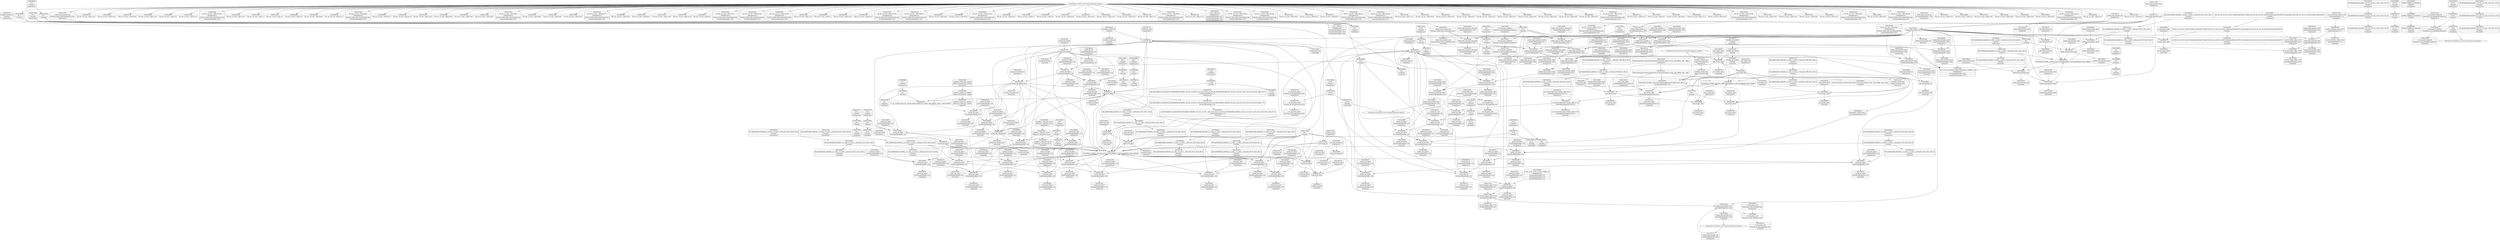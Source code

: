 digraph {
	CE0x5372570 [shape=record,shape=Mrecord,label="{CE0x5372570|current_sid:_call4|security/selinux/hooks.c,218|*SummSource*}"]
	CE0x5382c90 [shape=record,shape=Mrecord,label="{CE0x5382c90|selinux_shm_associate:_entry|*SummSink*}"]
	CE0x5373700 [shape=record,shape=Mrecord,label="{CE0x5373700|selinux_shm_associate:_entry|*SummSource*}"]
	CE0x539c6b0 [shape=record,shape=Mrecord,label="{CE0x539c6b0|current_sid:_cred|security/selinux/hooks.c,218}"]
	CE0x5384740 [shape=record,shape=Mrecord,label="{CE0x5384740|80:_i32,_112:_i8*,_:_CRE_104,112_|*MultipleSource*|Function::selinux_shm_associate&Arg::shp::|security/selinux/hooks.c,5327}"]
	CE0x53891b0 [shape=record,shape=Mrecord,label="{CE0x53891b0|selinux_shm_associate:_ipc_id|security/selinux/hooks.c,5330}"]
	CE0x536d4d0 [shape=record,shape=Mrecord,label="{CE0x536d4d0|avc_has_perm:_entry|*SummSource*}"]
	CE0x5384ce0 [shape=record,shape=Mrecord,label="{CE0x5384ce0|80:_i32,_112:_i8*,_:_CRE_128,136_|*MultipleSource*|Function::selinux_shm_associate&Arg::shp::|security/selinux/hooks.c,5327}"]
	CE0x539e900 [shape=record,shape=Mrecord,label="{CE0x539e900|i64*_getelementptr_inbounds_(_11_x_i64_,_11_x_i64_*___llvm_gcov_ctr125,_i64_0,_i64_10)|*Constant*}"]
	CE0x539aeb0 [shape=record,shape=Mrecord,label="{CE0x539aeb0|current_sid:_tmp20|security/selinux/hooks.c,218}"]
	CE0x537e760 [shape=record,shape=Mrecord,label="{CE0x537e760|80:_i32,_112:_i8*,_:_CRE_71,72_}"]
	CE0x537fe80 [shape=record,shape=Mrecord,label="{CE0x537fe80|80:_i32,_112:_i8*,_:_CRE_39,40_}"]
	CE0x5384ef0 [shape=record,shape=Mrecord,label="{CE0x5384ef0|current_sid:_tmp5|security/selinux/hooks.c,218|*SummSink*}"]
	CE0x5391260 [shape=record,shape=Mrecord,label="{CE0x5391260|80:_i32,_112:_i8*,_:_CRE_33,34_}"]
	CE0x53bf020 [shape=record,shape=Mrecord,label="{CE0x53bf020|current_sid:_tmp23|security/selinux/hooks.c,218}"]
	CE0x5379e30 [shape=record,shape=Mrecord,label="{CE0x5379e30|80:_i32,_112:_i8*,_:_CRE_46,47_}"]
	CE0x53a49c0 [shape=record,shape=Mrecord,label="{CE0x53a49c0|current_sid:_tmp6|security/selinux/hooks.c,218}"]
	CE0x53709e0 [shape=record,shape=Mrecord,label="{CE0x53709e0|selinux_shm_associate:_bb}"]
	CE0x53757c0 [shape=record,shape=Mrecord,label="{CE0x53757c0|current_sid:_land.lhs.true|*SummSink*}"]
	CE0x5385a60 [shape=record,shape=Mrecord,label="{CE0x5385a60|GLOBAL:_current_sid.__warned|Global_var:current_sid.__warned}"]
	CE0x5392650 [shape=record,shape=Mrecord,label="{CE0x5392650|avc_has_perm:_tsid|Function::avc_has_perm&Arg::tsid::}"]
	CE0x539d1d0 [shape=record,shape=Mrecord,label="{CE0x539d1d0|i8*_getelementptr_inbounds_(_45_x_i8_,_45_x_i8_*_.str12,_i32_0,_i32_0)|*Constant*|*SummSource*}"]
	CE0x538cd10 [shape=record,shape=Mrecord,label="{CE0x538cd10|current_sid:_do.body|*SummSink*}"]
	CE0x539d510 [shape=record,shape=Mrecord,label="{CE0x539d510|i64*_getelementptr_inbounds_(_11_x_i64_,_11_x_i64_*___llvm_gcov_ctr125,_i64_0,_i64_9)|*Constant*}"]
	CE0x53b7ef0 [shape=record,shape=Mrecord,label="{CE0x53b7ef0|i64*_getelementptr_inbounds_(_11_x_i64_,_11_x_i64_*___llvm_gcov_ctr125,_i64_0,_i64_8)|*Constant*|*SummSink*}"]
	CE0x53bd750 [shape=record,shape=Mrecord,label="{CE0x53bd750|i32_218|*Constant*}"]
	CE0x538d470 [shape=record,shape=Mrecord,label="{CE0x538d470|selinux_shm_associate:_ad|security/selinux/hooks.c, 5324|*SummSink*}"]
	CE0x537d9c0 [shape=record,shape=Mrecord,label="{CE0x537d9c0|i32_1|*Constant*}"]
	CE0x53a3f20 [shape=record,shape=Mrecord,label="{CE0x53a3f20|current_sid:_tmp8|security/selinux/hooks.c,218|*SummSink*}"]
	CE0x538d550 [shape=record,shape=Mrecord,label="{CE0x538d550|i64*_getelementptr_inbounds_(_2_x_i64_,_2_x_i64_*___llvm_gcov_ctr312,_i64_0,_i64_1)|*Constant*|*SummSource*}"]
	CE0x539c590 [shape=record,shape=Mrecord,label="{CE0x539c590|i32_78|*Constant*|*SummSource*}"]
	CE0x5395d00 [shape=record,shape=Mrecord,label="{CE0x5395d00|i32_3|*Constant*|*SummSource*}"]
	CE0x53a39f0 [shape=record,shape=Mrecord,label="{CE0x53a39f0|current_sid:_tmp8|security/selinux/hooks.c,218}"]
	CE0x5391350 [shape=record,shape=Mrecord,label="{CE0x5391350|80:_i32,_112:_i8*,_:_CRE_34,35_}"]
	CE0x53854c0 [shape=record,shape=Mrecord,label="{CE0x53854c0|current_sid:_tmp7|security/selinux/hooks.c,218|*SummSource*}"]
	CE0x72311f0 [shape=record,shape=Mrecord,label="{CE0x72311f0|80:_i32,_112:_i8*,_:_CRE_24,25_}"]
	CE0x537a670 [shape=record,shape=Mrecord,label="{CE0x537a670|i64*_getelementptr_inbounds_(_11_x_i64_,_11_x_i64_*___llvm_gcov_ctr125,_i64_0,_i64_1)|*Constant*|*SummSink*}"]
	CE0x5396490 [shape=record,shape=Mrecord,label="{CE0x5396490|80:_i32,_112:_i8*,_:_CRE_18,19_}"]
	CE0x53ffd90 [shape=record,shape=Mrecord,label="{CE0x53ffd90|get_current:_tmp1|*SummSource*}"]
	CE0x53c0c50 [shape=record,shape=Mrecord,label="{CE0x53c0c50|current_sid:_tmp}"]
	CE0x537ffb0 [shape=record,shape=Mrecord,label="{CE0x537ffb0|80:_i32,_112:_i8*,_:_CRE_40,41_}"]
	CE0x5379ac0 [shape=record,shape=Mrecord,label="{CE0x5379ac0|current_sid:_tmp9|security/selinux/hooks.c,218|*SummSink*}"]
	CE0x5383cb0 [shape=record,shape=Mrecord,label="{CE0x5383cb0|i64*_getelementptr_inbounds_(_2_x_i64_,_2_x_i64_*___llvm_gcov_ctr98,_i64_0,_i64_0)|*Constant*|*SummSink*}"]
	CE0x7231560 [shape=record,shape=Mrecord,label="{CE0x7231560|80:_i32,_112:_i8*,_:_CRE_28,29_}"]
	CE0x5396100 [shape=record,shape=Mrecord,label="{CE0x5396100|avc_has_perm:_entry|*SummSink*}"]
	CE0x5392f60 [shape=record,shape=Mrecord,label="{CE0x5392f60|0:_i8,_8:_i32,_24:_%struct.selinux_audit_data*,_:_SCMRE_0,1_|*MultipleSource*|security/selinux/hooks.c,5329|security/selinux/hooks.c, 5324}"]
	CE0x538ef00 [shape=record,shape=Mrecord,label="{CE0x538ef00|i32_1|*Constant*|*SummSink*}"]
	CE0x53b8b70 [shape=record,shape=Mrecord,label="{CE0x53b8b70|i64*_getelementptr_inbounds_(_11_x_i64_,_11_x_i64_*___llvm_gcov_ctr125,_i64_0,_i64_8)|*Constant*|*SummSource*}"]
	CE0x5388600 [shape=record,shape=Mrecord,label="{CE0x5388600|current_sid:_tmp15|security/selinux/hooks.c,218|*SummSink*}"]
	CE0x5395b10 [shape=record,shape=Mrecord,label="{CE0x5395b10|i32_3|*Constant*}"]
	CE0x538aca0 [shape=record,shape=Mrecord,label="{CE0x538aca0|selinux_shm_associate:_tmp7|security/selinux/hooks.c,5332|*SummSink*}"]
	CE0x53798c0 [shape=record,shape=Mrecord,label="{CE0x53798c0|current_sid:_tmp9|security/selinux/hooks.c,218}"]
	CE0x538cc00 [shape=record,shape=Mrecord,label="{CE0x538cc00|current_sid:_do.body|*SummSource*}"]
	CE0x537a750 [shape=record,shape=Mrecord,label="{CE0x537a750|current_sid:_tmp1}"]
	CE0x53b8760 [shape=record,shape=Mrecord,label="{CE0x53b8760|i1_true|*Constant*|*SummSource*}"]
	CE0x53b88d0 [shape=record,shape=Mrecord,label="{CE0x53b88d0|i1_true|*Constant*|*SummSink*}"]
	CE0x53bd2b0 [shape=record,shape=Mrecord,label="{CE0x53bd2b0|GLOBAL:_lockdep_rcu_suspicious|*Constant*|*SummSource*}"]
	CE0x539cd60 [shape=record,shape=Mrecord,label="{CE0x539cd60|current_sid:_tmp21|security/selinux/hooks.c,218}"]
	CE0x53be580 [shape=record,shape=Mrecord,label="{CE0x53be580|current_sid:_security|security/selinux/hooks.c,218}"]
	CE0x5396580 [shape=record,shape=Mrecord,label="{CE0x5396580|80:_i32,_112:_i8*,_:_CRE_19,20_}"]
	CE0x5381e40 [shape=record,shape=Mrecord,label="{CE0x5381e40|80:_i32,_112:_i8*,_:_CRE_172,176_|*MultipleSource*|Function::selinux_shm_associate&Arg::shp::|security/selinux/hooks.c,5327}"]
	CE0x5394170 [shape=record,shape=Mrecord,label="{CE0x5394170|80:_i32,_112:_i8*,_:_CRE_51,52_}"]
	CE0x72f2990 [shape=record,shape=Mrecord,label="{CE0x72f2990|80:_i32,_112:_i8*,_:_CRE_5,6_}"]
	CE0x539a4d0 [shape=record,shape=Mrecord,label="{CE0x539a4d0|selinux_shm_associate:_key|security/selinux/hooks.c,5330|*SummSource*}"]
	CE0x5385f70 [shape=record,shape=Mrecord,label="{CE0x5385f70|selinux_shm_associate:_shm_perm|security/selinux/hooks.c,5327|*SummSink*}"]
	CE0x5393ff0 [shape=record,shape=Mrecord,label="{CE0x5393ff0|80:_i32,_112:_i8*,_:_CRE_50,51_}"]
	CE0x539a360 [shape=record,shape=Mrecord,label="{CE0x539a360|selinux_shm_associate:_shm_perm1|security/selinux/hooks.c,5330}"]
	CE0x53a4510 [shape=record,shape=Mrecord,label="{CE0x53a4510|i64_0|*Constant*}"]
	CE0x53a6080 [shape=record,shape=Mrecord,label="{CE0x53a6080|get_current:_entry|*SummSource*}"]
	CE0x538dcc0 [shape=record,shape=Mrecord,label="{CE0x538dcc0|selinux_shm_associate:_bb|*SummSource*}"]
	CE0x539dd10 [shape=record,shape=Mrecord,label="{CE0x539dd10|current_sid:_tmp17|security/selinux/hooks.c,218|*SummSink*}"]
	CE0x539d870 [shape=record,shape=Mrecord,label="{CE0x539d870|i64*_getelementptr_inbounds_(_11_x_i64_,_11_x_i64_*___llvm_gcov_ctr125,_i64_0,_i64_9)|*Constant*|*SummSink*}"]
	CE0x53b7d30 [shape=record,shape=Mrecord,label="{CE0x53b7d30|get_current:_tmp3|*SummSink*}"]
	CE0x53898b0 [shape=record,shape=Mrecord,label="{CE0x53898b0|selinux_shm_associate:_ipc_id|security/selinux/hooks.c,5330|*SummSource*}"]
	"CONST[source:0(mediator),value:0(static)][purpose:{operation}]"
	CE0x5389000 [shape=record,shape=Mrecord,label="{CE0x5389000|avc_has_perm:_ssid|Function::avc_has_perm&Arg::ssid::|*SummSource*}"]
	CE0x538a000 [shape=record,shape=Mrecord,label="{CE0x538a000|selinux_shm_associate:_sid2|security/selinux/hooks.c,5332|*SummSource*}"]
	CE0x53a47e0 [shape=record,shape=Mrecord,label="{CE0x53a47e0|i64_0|*Constant*|*SummSink*}"]
	CE0x53723f0 [shape=record,shape=Mrecord,label="{CE0x53723f0|current_sid:_call4|security/selinux/hooks.c,218}"]
	CE0x53936b0 [shape=record,shape=Mrecord,label="{CE0x53936b0|80:_i32,_112:_i8*,_:_CRE_70,71_}"]
	CE0x538d7a0 [shape=record,shape=Mrecord,label="{CE0x538d7a0|80:_i32,_112:_i8*,_:_CRE_55,56_}"]
	CE0x53875b0 [shape=record,shape=Mrecord,label="{CE0x53875b0|i32_64|*Constant*|*SummSource*}"]
	CE0x539a3f0 [shape=record,shape=Mrecord,label="{CE0x539a3f0|selinux_shm_associate:_shm_perm1|security/selinux/hooks.c,5330|*SummSource*}"]
	CE0x537ef70 [shape=record,shape=Mrecord,label="{CE0x537ef70|selinux_shm_associate:_ad|security/selinux/hooks.c, 5324|*SummSource*}"]
	CE0x53c0cc0 [shape=record,shape=Mrecord,label="{CE0x53c0cc0|COLLAPSED:_GCMRE___llvm_gcov_ctr125_internal_global_11_x_i64_zeroinitializer:_elem_0:default:}"]
	CE0x537ea60 [shape=record,shape=Mrecord,label="{CE0x537ea60|80:_i32,_112:_i8*,_:_CRE_80,84_|*MultipleSource*|Function::selinux_shm_associate&Arg::shp::|security/selinux/hooks.c,5327}"]
	CE0x53b7380 [shape=record,shape=Mrecord,label="{CE0x53b7380|_call_void_lockdep_rcu_suspicious(i8*_getelementptr_inbounds_(_25_x_i8_,_25_x_i8_*_.str3,_i32_0,_i32_0),_i32_218,_i8*_getelementptr_inbounds_(_45_x_i8_,_45_x_i8_*_.str12,_i32_0,_i32_0))_#10,_!dbg_!27727|security/selinux/hooks.c,218|*SummSource*}"]
	CE0x53d2690 [shape=record,shape=Mrecord,label="{CE0x53d2690|i64*_getelementptr_inbounds_(_2_x_i64_,_2_x_i64_*___llvm_gcov_ctr98,_i64_0,_i64_1)|*Constant*}"]
	CE0x538f370 [shape=record,shape=Mrecord,label="{CE0x538f370|_call_void_mcount()_#3|*SummSource*}"]
	CE0x5392310 [shape=record,shape=Mrecord,label="{CE0x5392310|selinux_shm_associate:_type|security/selinux/hooks.c,5329|*SummSink*}"]
	CE0x53b7060 [shape=record,shape=Mrecord,label="{CE0x53b7060|i8_1|*Constant*|*SummSink*}"]
	CE0x5382020 [shape=record,shape=Mrecord,label="{CE0x5382020|80:_i32,_112:_i8*,_:_CRE_176,184_|*MultipleSource*|Function::selinux_shm_associate&Arg::shp::|security/selinux/hooks.c,5327}"]
	CE0x53a09f0 [shape=record,shape=Mrecord,label="{CE0x53a09f0|i64*_getelementptr_inbounds_(_11_x_i64_,_11_x_i64_*___llvm_gcov_ctr125,_i64_0,_i64_6)|*Constant*|*SummSink*}"]
	CE0x53b6b70 [shape=record,shape=Mrecord,label="{CE0x53b6b70|current_sid:_tmp16|security/selinux/hooks.c,218|*SummSink*}"]
	CE0x53a0b90 [shape=record,shape=Mrecord,label="{CE0x53a0b90|i64_2|*Constant*|*SummSource*}"]
	CE0x537fcb0 [shape=record,shape=Mrecord,label="{CE0x537fcb0|80:_i32,_112:_i8*,_:_CRE_37,38_}"]
	CE0x53892c0 [shape=record,shape=Mrecord,label="{CE0x53892c0|selinux_shm_associate:_u|security/selinux/hooks.c,5330}"]
	CE0x539a460 [shape=record,shape=Mrecord,label="{CE0x539a460|selinux_shm_associate:_key|security/selinux/hooks.c,5330|*SummSink*}"]
	CE0x537d950 [shape=record,shape=Mrecord,label="{CE0x537d950|selinux_shm_associate:_tmp1|*SummSource*}"]
	CE0x53c61f0 [shape=record,shape=Mrecord,label="{CE0x53c61f0|get_current:_bb|*SummSink*}"]
	CE0x5383580 [shape=record,shape=Mrecord,label="{CE0x5383580|current_sid:_do.end}"]
	CE0x53bdee0 [shape=record,shape=Mrecord,label="{CE0x53bdee0|current_sid:_tmp21|security/selinux/hooks.c,218|*SummSink*}"]
	CE0x53976d0 [shape=record,shape=Mrecord,label="{CE0x53976d0|current_sid:_entry}"]
	CE0x53899c0 [shape=record,shape=Mrecord,label="{CE0x53899c0|selinux_shm_associate:_ipc_id|security/selinux/hooks.c,5330|*SummSink*}"]
	CE0x53a7be0 [shape=record,shape=Mrecord,label="{CE0x53a7be0|current_sid:_tmp13|security/selinux/hooks.c,218|*SummSink*}"]
	CE0x53a4950 [shape=record,shape=Mrecord,label="{CE0x53a4950|current_sid:_tmp5|security/selinux/hooks.c,218|*SummSource*}"]
	CE0x53ff9b0 [shape=record,shape=Mrecord,label="{CE0x53ff9b0|_call_void_mcount()_#3}"]
	CE0x53954e0 [shape=record,shape=Mrecord,label="{CE0x53954e0|selinux_shm_associate:_tmp6|security/selinux/hooks.c,5330|*SummSource*}"]
	CE0x53a0c70 [shape=record,shape=Mrecord,label="{CE0x53a0c70|i64_2|*Constant*|*SummSink*}"]
	CE0x539c380 [shape=record,shape=Mrecord,label="{CE0x539c380|i32_78|*Constant*}"]
	CE0x53979b0 [shape=record,shape=Mrecord,label="{CE0x53979b0|current_sid:_tmp2|*SummSource*}"]
	CE0x5378950 [shape=record,shape=Mrecord,label="{CE0x5378950|80:_i32,_112:_i8*,_:_CRE_20,21_}"]
	CE0x53799f0 [shape=record,shape=Mrecord,label="{CE0x53799f0|current_sid:_tmp9|security/selinux/hooks.c,218|*SummSource*}"]
	"CONST[source:1(input),value:2(dynamic)][purpose:{object}]"
	CE0x537d550 [shape=record,shape=Mrecord,label="{CE0x537d550|80:_i32,_112:_i8*,_:_CRE_61,62_}"]
	CE0x5370910 [shape=record,shape=Mrecord,label="{CE0x5370910|selinux_shm_associate:_call|security/selinux/hooks.c,5325|*SummSink*}"]
	CE0x538a510 [shape=record,shape=Mrecord,label="{CE0x538a510|avc_has_perm:_entry}"]
	CE0x6a2db20 [shape=record,shape=Mrecord,label="{CE0x6a2db20|80:_i32,_112:_i8*,_:_CRE_10,11_}"]
	CE0x53c0d30 [shape=record,shape=Mrecord,label="{CE0x53c0d30|current_sid:_tmp|*SummSource*}"]
	CE0x53c11f0 [shape=record,shape=Mrecord,label="{CE0x53c11f0|GLOBAL:_current_task|Global_var:current_task|*SummSink*}"]
	CE0x5397cf0 [shape=record,shape=Mrecord,label="{CE0x5397cf0|selinux_shm_associate:_tmp|*SummSink*}"]
	CE0x538b9d0 [shape=record,shape=Mrecord,label="{CE0x538b9d0|current_sid:_tmp10|security/selinux/hooks.c,218}"]
	CE0x538ca10 [shape=record,shape=Mrecord,label="{CE0x538ca10|current_sid:_if.then}"]
	CE0x5384300 [shape=record,shape=Mrecord,label="{CE0x5384300|80:_i32,_112:_i8*,_:_CRE_92,96_|*MultipleSource*|Function::selinux_shm_associate&Arg::shp::|security/selinux/hooks.c,5327}"]
	CE0x536d010 [shape=record,shape=Mrecord,label="{CE0x536d010|i32_(i32,_i32,_i16,_i32,_%struct.common_audit_data*)*_bitcast_(i32_(i32,_i32,_i16,_i32,_%struct.common_audit_data.495*)*_avc_has_perm_to_i32_(i32,_i32,_i16,_i32,_%struct.common_audit_data*)*)|*Constant*|*SummSource*}"]
	CE0x53a8310 [shape=record,shape=Mrecord,label="{CE0x53a8310|current_sid:_tobool|security/selinux/hooks.c,218|*SummSink*}"]
	CE0x5373010 [shape=record,shape=Mrecord,label="{CE0x5373010|i64*_getelementptr_inbounds_(_2_x_i64_,_2_x_i64_*___llvm_gcov_ctr312,_i64_0,_i64_0)|*Constant*}"]
	CE0x53b6ef0 [shape=record,shape=Mrecord,label="{CE0x53b6ef0|i8_1|*Constant*|*SummSource*}"]
	CE0x53bd610 [shape=record,shape=Mrecord,label="{CE0x53bd610|i8*_getelementptr_inbounds_(_25_x_i8_,_25_x_i8_*_.str3,_i32_0,_i32_0)|*Constant*|*SummSink*}"]
	CE0x537c5a0 [shape=record,shape=Mrecord,label="{CE0x537c5a0|selinux_shm_associate:_shp|Function::selinux_shm_associate&Arg::shp::|*SummSource*}"]
	CE0x5391960 [shape=record,shape=Mrecord,label="{CE0x5391960|selinux_shm_associate:_shm_perm|security/selinux/hooks.c,5327}"]
	CE0x538f940 [shape=record,shape=Mrecord,label="{CE0x538f940|selinux_shm_associate:_tmp3|*SummSource*}"]
	CE0x5372ba0 [shape=record,shape=Mrecord,label="{CE0x5372ba0|current_sid:_entry|*SummSink*}"]
	CE0x537d8e0 [shape=record,shape=Mrecord,label="{CE0x537d8e0|80:_i32,_112:_i8*,_:_CRE_64,65_}"]
	CE0x53827b0 [shape=record,shape=Mrecord,label="{CE0x53827b0|current_sid:_tmp3|*SummSource*}"]
	CE0x538f4e0 [shape=record,shape=Mrecord,label="{CE0x538f4e0|selinux_shm_associate:_tmp2|*SummSink*}"]
	CE0x5391c40 [shape=record,shape=Mrecord,label="{CE0x5391c40|80:_i32,_112:_i8*,_:_CRE_200,208_|*MultipleSource*|Function::selinux_shm_associate&Arg::shp::|security/selinux/hooks.c,5327}"]
	CE0x5377440 [shape=record,shape=Mrecord,label="{CE0x5377440|_ret_i32_%retval.0,_!dbg_!27728|security/selinux/avc.c,775|*SummSink*}"]
	CE0x5387030 [shape=record,shape=Mrecord,label="{CE0x5387030|i16_28|*Constant*|*SummSink*}"]
	CE0x53848e0 [shape=record,shape=Mrecord,label="{CE0x53848e0|80:_i32,_112:_i8*,_:_CRE_112,120_|*MultipleSource*|Function::selinux_shm_associate&Arg::shp::|security/selinux/hooks.c,5327}"]
	CE0x5393cf0 [shape=record,shape=Mrecord,label="{CE0x5393cf0|80:_i32,_112:_i8*,_:_CRE_31,32_}"]
	CE0x53bf1a0 [shape=record,shape=Mrecord,label="{CE0x53bf1a0|current_sid:_tmp23|security/selinux/hooks.c,218|*SummSource*}"]
	CE0x538d4e0 [shape=record,shape=Mrecord,label="{CE0x538d4e0|selinux_shm_associate:_tmp2}"]
	CE0x53b98f0 [shape=record,shape=Mrecord,label="{CE0x53b98f0|current_sid:_tobool1|security/selinux/hooks.c,218|*SummSink*}"]
	CE0x5372980 [shape=record,shape=Mrecord,label="{CE0x5372980|GLOBAL:_get_current|*Constant*}"]
	CE0x53be6b0 [shape=record,shape=Mrecord,label="{CE0x53be6b0|current_sid:_security|security/selinux/hooks.c,218|*SummSink*}"]
	CE0x53874d0 [shape=record,shape=Mrecord,label="{CE0x53874d0|i32_64|*Constant*}"]
	CE0x536d240 [shape=record,shape=Mrecord,label="{CE0x536d240|selinux_shm_associate:_tmp6|security/selinux/hooks.c,5330|*SummSink*}"]
	CE0x5377260 [shape=record,shape=Mrecord,label="{CE0x5377260|_ret_i32_%retval.0,_!dbg_!27728|security/selinux/avc.c,775|*SummSource*}"]
	CE0x538f230 [shape=record,shape=Mrecord,label="{CE0x538f230|i64*_getelementptr_inbounds_(_2_x_i64_,_2_x_i64_*___llvm_gcov_ctr312,_i64_0,_i64_1)|*Constant*|*SummSink*}"]
	CE0x537ba00 [shape=record,shape=Mrecord,label="{CE0x537ba00|i32_0|*Constant*|*SummSource*}"]
	CE0x5382710 [shape=record,shape=Mrecord,label="{CE0x5382710|current_sid:_tmp3}"]
	CE0x5390bb0 [shape=record,shape=Mrecord,label="{CE0x5390bb0|80:_i32,_112:_i8*,_:_CRE_7,8_}"]
	CE0x538fb90 [shape=record,shape=Mrecord,label="{CE0x538fb90|_call_void_mcount()_#3}"]
	CE0x5388f60 [shape=record,shape=Mrecord,label="{CE0x5388f60|avc_has_perm:_ssid|Function::avc_has_perm&Arg::ssid::}"]
	CE0x53b73f0 [shape=record,shape=Mrecord,label="{CE0x53b73f0|_call_void_lockdep_rcu_suspicious(i8*_getelementptr_inbounds_(_25_x_i8_,_25_x_i8_*_.str3,_i32_0,_i32_0),_i32_218,_i8*_getelementptr_inbounds_(_45_x_i8_,_45_x_i8_*_.str12,_i32_0,_i32_0))_#10,_!dbg_!27727|security/selinux/hooks.c,218|*SummSink*}"]
	CE0x53a6370 [shape=record,shape=Mrecord,label="{CE0x53a6370|_ret_%struct.task_struct*_%tmp4,_!dbg_!27714|./arch/x86/include/asm/current.h,14|*SummSource*}"]
	CE0x5379f60 [shape=record,shape=Mrecord,label="{CE0x5379f60|80:_i32,_112:_i8*,_:_CRE_47,48_}"]
	CE0x53a6410 [shape=record,shape=Mrecord,label="{CE0x53a6410|_ret_%struct.task_struct*_%tmp4,_!dbg_!27714|./arch/x86/include/asm/current.h,14}"]
	CE0x53a2e30 [shape=record,shape=Mrecord,label="{CE0x53a2e30|current_sid:_land.lhs.true2|*SummSource*}"]
	CE0x5391440 [shape=record,shape=Mrecord,label="{CE0x5391440|80:_i32,_112:_i8*,_:_CRE_35,36_}"]
	CE0x53b83b0 [shape=record,shape=Mrecord,label="{CE0x53b83b0|current_sid:_tmp14|security/selinux/hooks.c,218|*SummSink*}"]
	CE0x53878f0 [shape=record,shape=Mrecord,label="{CE0x53878f0|avc_has_perm:_requested|Function::avc_has_perm&Arg::requested::}"]
	CE0x538b200 [shape=record,shape=Mrecord,label="{CE0x538b200|GLOBAL:___llvm_gcov_ctr125|Global_var:__llvm_gcov_ctr125}"]
	CE0x5386af0 [shape=record,shape=Mrecord,label="{CE0x5386af0|80:_i32,_112:_i8*,_:_CRE_42,43_}"]
	CE0x53855f0 [shape=record,shape=Mrecord,label="{CE0x53855f0|current_sid:_tmp7|security/selinux/hooks.c,218|*SummSink*}"]
	CE0x537d680 [shape=record,shape=Mrecord,label="{CE0x537d680|80:_i32,_112:_i8*,_:_CRE_62,63_}"]
	CE0x53816c0 [shape=record,shape=Mrecord,label="{CE0x53816c0|80:_i32,_112:_i8*,_:_CRE_144,152_|*MultipleSource*|Function::selinux_shm_associate&Arg::shp::|security/selinux/hooks.c,5327}"]
	CE0x539b050 [shape=record,shape=Mrecord,label="{CE0x539b050|current_sid:_tmp20|security/selinux/hooks.c,218|*SummSource*}"]
	CE0x537fc10 [shape=record,shape=Mrecord,label="{CE0x537fc10|i64_1|*Constant*}"]
	CE0x53ffab0 [shape=record,shape=Mrecord,label="{CE0x53ffab0|_call_void_mcount()_#3|*SummSource*}"]
	CE0x5391e20 [shape=record,shape=Mrecord,label="{CE0x5391e20|i32_10|*Constant*|*SummSource*}"]
	CE0x53fc970 [shape=record,shape=Mrecord,label="{CE0x53fc970|COLLAPSED:_GCMRE___llvm_gcov_ctr98_internal_global_2_x_i64_zeroinitializer:_elem_0:default:}"]
	CE0x53a71c0 [shape=record,shape=Mrecord,label="{CE0x53a71c0|current_sid:_tmp12|security/selinux/hooks.c,218|*SummSink*}"]
	CE0x5393c00 [shape=record,shape=Mrecord,label="{CE0x5393c00|80:_i32,_112:_i8*,_:_CRE_30,31_}"]
	CE0x7231380 [shape=record,shape=Mrecord,label="{CE0x7231380|80:_i32,_112:_i8*,_:_CRE_26,27_}"]
	CE0x53a6160 [shape=record,shape=Mrecord,label="{CE0x53a6160|get_current:_entry|*SummSink*}"]
	CE0x53769b0 [shape=record,shape=Mrecord,label="{CE0x53769b0|avc_has_perm:_requested|Function::avc_has_perm&Arg::requested::|*SummSink*}"]
	CE0x5385870 [shape=record,shape=Mrecord,label="{CE0x5385870|80:_i32,_112:_i8*,_:_CRE_13,14_}"]
	CE0x5390610 [shape=record,shape=Mrecord,label="{CE0x5390610|current_sid:_tmp|*SummSink*}"]
	CE0x53869c0 [shape=record,shape=Mrecord,label="{CE0x53869c0|80:_i32,_112:_i8*,_:_CRE_41,42_}"]
	CE0x537e5d0 [shape=record,shape=Mrecord,label="{CE0x537e5d0|i64*_getelementptr_inbounds_(_2_x_i64_,_2_x_i64_*___llvm_gcov_ctr312,_i64_0,_i64_1)|*Constant*}"]
	CE0x53a4c60 [shape=record,shape=Mrecord,label="{CE0x53a4c60|current_sid:_tmp6|security/selinux/hooks.c,218|*SummSink*}"]
	CE0x53bddf0 [shape=record,shape=Mrecord,label="{CE0x53bddf0|current_sid:_tmp21|security/selinux/hooks.c,218|*SummSource*}"]
	CE0x537d7b0 [shape=record,shape=Mrecord,label="{CE0x537d7b0|80:_i32,_112:_i8*,_:_CRE_63,64_}"]
	CE0x53921e0 [shape=record,shape=Mrecord,label="{CE0x53921e0|selinux_shm_associate:_security|security/selinux/hooks.c,5327}"]
	CE0x5392380 [shape=record,shape=Mrecord,label="{CE0x5392380|selinux_shm_associate:_tmp4|security/selinux/hooks.c,5327|*SummSource*}"]
	CE0x53d2ed0 [shape=record,shape=Mrecord,label="{CE0x53d2ed0|get_current:_tmp2|*SummSink*}"]
	CE0x5383260 [shape=record,shape=Mrecord,label="{CE0x5383260|current_sid:_if.end}"]
	CE0x5376f50 [shape=record,shape=Mrecord,label="{CE0x5376f50|avc_has_perm:_auditdata|Function::avc_has_perm&Arg::auditdata::|*SummSource*}"]
	CE0x538a690 [shape=record,shape=Mrecord,label="{CE0x538a690|4:_i32,_:_CRE_4,8_|*MultipleSource*|security/selinux/hooks.c,5327|security/selinux/hooks.c,5327|security/selinux/hooks.c,5332}"]
	CE0x53a5fa0 [shape=record,shape=Mrecord,label="{CE0x53a5fa0|get_current:_entry}"]
	CE0x5388b40 [shape=record,shape=Mrecord,label="{CE0x5388b40|current_sid:_tmp16|security/selinux/hooks.c,218}"]
	CE0x538da00 [shape=record,shape=Mrecord,label="{CE0x538da00|80:_i32,_112:_i8*,_:_CRE_57,58_}"]
	CE0x4c6ffd0 [shape=record,shape=Mrecord,label="{CE0x4c6ffd0|80:_i32,_112:_i8*,_:_CRE_9,10_}"]
	CE0x539d6e0 [shape=record,shape=Mrecord,label="{CE0x539d6e0|i64*_getelementptr_inbounds_(_11_x_i64_,_11_x_i64_*___llvm_gcov_ctr125,_i64_0,_i64_9)|*Constant*|*SummSource*}"]
	CE0x5397940 [shape=record,shape=Mrecord,label="{CE0x5397940|current_sid:_tmp2}"]
	CE0x5378b30 [shape=record,shape=Mrecord,label="{CE0x5378b30|80:_i32,_112:_i8*,_:_CRE_22,23_}"]
	CE0x5383410 [shape=record,shape=Mrecord,label="{CE0x5383410|current_sid:_if.end|*SummSink*}"]
	CE0x5381a80 [shape=record,shape=Mrecord,label="{CE0x5381a80|80:_i32,_112:_i8*,_:_CRE_160,168_|*MultipleSource*|Function::selinux_shm_associate&Arg::shp::|security/selinux/hooks.c,5327}"]
	CE0x5380d00 [shape=record,shape=Mrecord,label="{CE0x5380d00|get_current:_tmp1}"]
	CE0x53a6520 [shape=record,shape=Mrecord,label="{CE0x53a6520|_ret_%struct.task_struct*_%tmp4,_!dbg_!27714|./arch/x86/include/asm/current.h,14|*SummSink*}"]
	CE0x53928f0 [shape=record,shape=Mrecord,label="{CE0x53928f0|avc_has_perm:_tsid|Function::avc_has_perm&Arg::tsid::|*SummSink*}"]
	CE0x53787a0 [shape=record,shape=Mrecord,label="{CE0x53787a0|i64_1|*Constant*|*SummSink*}"]
	CE0x5394d10 [shape=record,shape=Mrecord,label="{CE0x5394d10|selinux_shm_associate:_shp|Function::selinux_shm_associate&Arg::shp::}"]
	CE0x53738f0 [shape=record,shape=Mrecord,label="{CE0x53738f0|_ret_i32_%call3,_!dbg_!27729|security/selinux/hooks.c,5332|*SummSource*}"]
	CE0x538ada0 [shape=record,shape=Mrecord,label="{CE0x538ada0|current_sid:_tmp4|security/selinux/hooks.c,218}"]
	CE0x5395aa0 [shape=record,shape=Mrecord,label="{CE0x5395aa0|selinux_shm_associate:_key|security/selinux/hooks.c,5330}"]
	CE0x53963a0 [shape=record,shape=Mrecord,label="{CE0x53963a0|80:_i32,_112:_i8*,_:_CRE_17,18_}"]
	CE0x537e890 [shape=record,shape=Mrecord,label="{CE0x537e890|i32_10|*Constant*}"]
	CE0x53b7b60 [shape=record,shape=Mrecord,label="{CE0x53b7b60|get_current:_tmp3}"]
	CE0x536f950 [shape=record,shape=Mrecord,label="{CE0x536f950|i64*_getelementptr_inbounds_(_11_x_i64_,_11_x_i64_*___llvm_gcov_ctr125,_i64_0,_i64_0)|*Constant*}"]
	CE0x53879c0 [shape=record,shape=Mrecord,label="{CE0x53879c0|avc_has_perm:_requested|Function::avc_has_perm&Arg::requested::|*SummSource*}"]
	CE0x6753050 [shape=record,shape=Mrecord,label="{CE0x6753050|80:_i32,_112:_i8*,_:_CRE_1,2_}"]
	CE0x67531b0 [shape=record,shape=Mrecord,label="{CE0x67531b0|80:_i32,_112:_i8*,_:_CRE_2,3_}"]
	CE0x6a2dab0 [shape=record,shape=Mrecord,label="{CE0x6a2dab0|80:_i32,_112:_i8*,_:_CRE_4,5_}"]
	CE0x5387190 [shape=record,shape=Mrecord,label="{CE0x5387190|avc_has_perm:_tclass|Function::avc_has_perm&Arg::tclass::}"]
	CE0x5393450 [shape=record,shape=Mrecord,label="{CE0x5393450|80:_i32,_112:_i8*,_:_CRE_68,69_}"]
	CE0x538ee90 [shape=record,shape=Mrecord,label="{CE0x538ee90|i32_1|*Constant*|*SummSource*}"]
	CE0x53a75d0 [shape=record,shape=Mrecord,label="{CE0x53a75d0|i64*_getelementptr_inbounds_(_11_x_i64_,_11_x_i64_*___llvm_gcov_ctr125,_i64_0,_i64_6)|*Constant*|*SummSource*}"]
	CE0x53fc6f0 [shape=record,shape=Mrecord,label="{CE0x53fc6f0|get_current:_tmp|*SummSource*}"]
	CE0x5384030 [shape=record,shape=Mrecord,label="{CE0x5384030|selinux_shm_associate:_call|security/selinux/hooks.c,5325}"]
	CE0x5396260 [shape=record,shape=Mrecord,label="{CE0x5396260|80:_i32,_112:_i8*,_:_CRE_16,17_}"]
	CE0x5376d90 [shape=record,shape=Mrecord,label="{CE0x5376d90|_ret_i32_%call3,_!dbg_!27729|security/selinux/hooks.c,5332}"]
	CE0x53a3c40 [shape=record,shape=Mrecord,label="{CE0x53a3c40|0:_i8,_:_GCMR_current_sid.__warned_internal_global_i8_0,_section_.data.unlikely_,_align_1:_elem_0:default:}"]
	CE0x539a260 [shape=record,shape=Mrecord,label="{CE0x539a260|i8_4|*Constant*|*SummSink*}"]
	CE0x537ebb0 [shape=record,shape=Mrecord,label="{CE0x537ebb0|80:_i32,_112:_i8*,_:_CRE_84,88_|*MultipleSource*|Function::selinux_shm_associate&Arg::shp::|security/selinux/hooks.c,5327}"]
	CE0x53974c0 [shape=record,shape=Mrecord,label="{CE0x53974c0|GLOBAL:_current_sid|*Constant*|*SummSource*}"]
	CE0x5392780 [shape=record,shape=Mrecord,label="{CE0x5392780|avc_has_perm:_tsid|Function::avc_has_perm&Arg::tsid::|*SummSource*}"]
	CE0x53b8240 [shape=record,shape=Mrecord,label="{CE0x53b8240|current_sid:_tmp14|security/selinux/hooks.c,218|*SummSource*}"]
	CE0x536f6d0 [shape=record,shape=Mrecord,label="{CE0x536f6d0|current_sid:_do.end|*SummSource*}"]
	CE0x53b7310 [shape=record,shape=Mrecord,label="{CE0x53b7310|_call_void_lockdep_rcu_suspicious(i8*_getelementptr_inbounds_(_25_x_i8_,_25_x_i8_*_.str3,_i32_0,_i32_0),_i32_218,_i8*_getelementptr_inbounds_(_45_x_i8_,_45_x_i8_*_.str12,_i32_0,_i32_0))_#10,_!dbg_!27727|security/selinux/hooks.c,218}"]
	CE0x53bf970 [shape=record,shape=Mrecord,label="{CE0x53bf970|current_sid:_sid|security/selinux/hooks.c,220|*SummSource*}"]
	CE0x53c5d00 [shape=record,shape=Mrecord,label="{CE0x53c5d00|current_sid:_tmp24|security/selinux/hooks.c,220|*SummSource*}"]
	CE0x53d2df0 [shape=record,shape=Mrecord,label="{CE0x53d2df0|get_current:_tmp2}"]
	CE0x538d8d0 [shape=record,shape=Mrecord,label="{CE0x538d8d0|80:_i32,_112:_i8*,_:_CRE_56,57_}"]
	CE0x53fc470 [shape=record,shape=Mrecord,label="{CE0x53fc470|i64*_getelementptr_inbounds_(_2_x_i64_,_2_x_i64_*___llvm_gcov_ctr98,_i64_0,_i64_0)|*Constant*}"]
	CE0x5379340 [shape=record,shape=Mrecord,label="{CE0x5379340|i64_5|*Constant*}"]
	CE0x53a0d00 [shape=record,shape=Mrecord,label="{CE0x53a0d00|i64_3|*Constant*}"]
	CE0x5380930 [shape=record,shape=Mrecord,label="{CE0x5380930|get_current:_tmp|*SummSink*}"]
	CE0x53770d0 [shape=record,shape=Mrecord,label="{CE0x53770d0|avc_has_perm:_auditdata|Function::avc_has_perm&Arg::auditdata::|*SummSink*}"]
	CE0x53be470 [shape=record,shape=Mrecord,label="{CE0x53be470|i32_22|*Constant*|*SummSink*}"]
	CE0x53d2560 [shape=record,shape=Mrecord,label="{CE0x53d2560|get_current:_tmp1|*SummSink*}"]
	CE0x5399400 [shape=record,shape=Mrecord,label="{CE0x5399400|selinux_shm_associate:_type|security/selinux/hooks.c,5329}"]
	CE0x538cab0 [shape=record,shape=Mrecord,label="{CE0x538cab0|current_sid:_if.then|*SummSource*}"]
	CE0x537e500 [shape=record,shape=Mrecord,label="{CE0x537e500|selinux_shm_associate:_tmp1|*SummSink*}"]
	CE0x538c450 [shape=record,shape=Mrecord,label="{CE0x538c450|current_sid:_tmp12|security/selinux/hooks.c,218|*SummSource*}"]
	CE0x53942a0 [shape=record,shape=Mrecord,label="{CE0x53942a0|80:_i32,_112:_i8*,_:_CRE_52,53_}"]
	CE0x7231290 [shape=record,shape=Mrecord,label="{CE0x7231290|80:_i32,_112:_i8*,_:_CRE_25,26_}"]
	CE0x538aaf0 [shape=record,shape=Mrecord,label="{CE0x538aaf0|selinux_shm_associate:_tmp7|security/selinux/hooks.c,5332|*SummSource*}"]
	CE0x53930f0 [shape=record,shape=Mrecord,label="{CE0x53930f0|80:_i32,_112:_i8*,_:_CRE_65,66_}"]
	CE0x53a2d30 [shape=record,shape=Mrecord,label="{CE0x53a2d30|current_sid:_land.lhs.true2}"]
	CE0x53c6110 [shape=record,shape=Mrecord,label="{CE0x53c6110|get_current:_bb|*SummSource*}"]
	CE0x5393320 [shape=record,shape=Mrecord,label="{CE0x5393320|80:_i32,_112:_i8*,_:_CRE_67,68_}"]
	CE0x5395e80 [shape=record,shape=Mrecord,label="{CE0x5395e80|i32_3|*Constant*|*SummSink*}"]
	CE0x53a2ef0 [shape=record,shape=Mrecord,label="{CE0x53a2ef0|current_sid:_land.lhs.true2|*SummSink*}"]
	CE0x537d320 [shape=record,shape=Mrecord,label="{CE0x537d320|80:_i32,_112:_i8*,_:_CRE_59,60_}"]
	CE0x538fc90 [shape=record,shape=Mrecord,label="{CE0x538fc90|_call_void_mcount()_#3|*SummSource*}"]
	CE0x5376a60 [shape=record,shape=Mrecord,label="{CE0x5376a60|i32_(i32,_i32,_i16,_i32,_%struct.common_audit_data*)*_bitcast_(i32_(i32,_i32,_i16,_i32,_%struct.common_audit_data.495*)*_avc_has_perm_to_i32_(i32,_i32,_i16,_i32,_%struct.common_audit_data*)*)|*Constant*|*SummSink*}"]
	CE0x5392a90 [shape=record,shape=Mrecord,label="{CE0x5392a90|i16_28|*Constant*}"]
	CE0x5396170 [shape=record,shape=Mrecord,label="{CE0x5396170|avc_has_perm:_ssid|Function::avc_has_perm&Arg::ssid::|*SummSink*}"]
	"CONST[source:0(mediator),value:2(dynamic)][purpose:{object}]"
	CE0x4c700c0 [shape=record,shape=Mrecord,label="{CE0x4c700c0|80:_i32,_112:_i8*,_:_CRE_76,80_|*MultipleSource*|Function::selinux_shm_associate&Arg::shp::|security/selinux/hooks.c,5327}"]
	CE0x53b85e0 [shape=record,shape=Mrecord,label="{CE0x53b85e0|i1_true|*Constant*}"]
	CE0x537a450 [shape=record,shape=Mrecord,label="{CE0x537a450|%struct.task_struct*_(%struct.task_struct**)*_asm_movq_%gs:$_1:P_,$0_,_r,im,_dirflag_,_fpsr_,_flags_}"]
	CE0x539e610 [shape=record,shape=Mrecord,label="{CE0x539e610|current_sid:_tmp19|security/selinux/hooks.c,218}"]
	CE0x53a4670 [shape=record,shape=Mrecord,label="{CE0x53a4670|i64_0|*Constant*|*SummSource*}"]
	CE0x5392bc0 [shape=record,shape=Mrecord,label="{CE0x5392bc0|i16_28|*Constant*|*SummSource*}"]
	CE0x5379750 [shape=record,shape=Mrecord,label="{CE0x5379750|i64_4|*Constant*|*SummSource*}"]
	CE0x538db30 [shape=record,shape=Mrecord,label="{CE0x538db30|80:_i32,_112:_i8*,_:_CRE_58,59_}"]
	CE0x53a6ab0 [shape=record,shape=Mrecord,label="{CE0x53a6ab0|current_sid:_call|security/selinux/hooks.c,218|*SummSource*}"]
	CE0x537a090 [shape=record,shape=Mrecord,label="{CE0x537a090|80:_i32,_112:_i8*,_:_CRE_48,49_}"]
	CE0x5373fa0 [shape=record,shape=Mrecord,label="{CE0x5373fa0|current_sid:_bb}"]
	CE0x5383300 [shape=record,shape=Mrecord,label="{CE0x5383300|current_sid:_if.end|*SummSource*}"]
	CE0x53a7b00 [shape=record,shape=Mrecord,label="{CE0x53a7b00|current_sid:_tmp13|security/selinux/hooks.c,218}"]
	CE0x539ec00 [shape=record,shape=Mrecord,label="{CE0x539ec00|i64*_getelementptr_inbounds_(_11_x_i64_,_11_x_i64_*___llvm_gcov_ctr125,_i64_0,_i64_10)|*Constant*|*SummSink*}"]
	CE0x53bd440 [shape=record,shape=Mrecord,label="{CE0x53bd440|i8*_getelementptr_inbounds_(_25_x_i8_,_25_x_i8_*_.str3,_i32_0,_i32_0)|*Constant*}"]
	CE0x5380ff0 [shape=record,shape=Mrecord,label="{CE0x5380ff0|i64*_getelementptr_inbounds_(_2_x_i64_,_2_x_i64_*___llvm_gcov_ctr312,_i64_0,_i64_0)|*Constant*|*SummSource*}"]
	CE0x53c5df0 [shape=record,shape=Mrecord,label="{CE0x53c5df0|current_sid:_tmp24|security/selinux/hooks.c,220|*SummSink*}"]
	CE0x5372fa0 [shape=record,shape=Mrecord,label="{CE0x5372fa0|i64*_getelementptr_inbounds_(_2_x_i64_,_2_x_i64_*___llvm_gcov_ctr312,_i64_0,_i64_0)|*Constant*|*SummSink*}"]
	CE0x5379d50 [shape=record,shape=Mrecord,label="{CE0x5379d50|80:_i32,_112:_i8*,_:_CRE_45,46_}"]
	CE0x5387270 [shape=record,shape=Mrecord,label="{CE0x5387270|avc_has_perm:_tclass|Function::avc_has_perm&Arg::tclass::|*SummSink*}"]
	CE0x5391860 [shape=record,shape=Mrecord,label="{CE0x5391860|i32_0|*Constant*|*SummSink*}"]
	CE0x5392170 [shape=record,shape=Mrecord,label="{CE0x5392170|selinux_shm_associate:_security|security/selinux/hooks.c,5327|*SummSource*}"]
	CE0x5381c60 [shape=record,shape=Mrecord,label="{CE0x5381c60|80:_i32,_112:_i8*,_:_CRE_168,172_|*MultipleSource*|Function::selinux_shm_associate&Arg::shp::|security/selinux/hooks.c,5327}"]
	CE0x53a5ef0 [shape=record,shape=Mrecord,label="{CE0x53a5ef0|GLOBAL:_get_current|*Constant*|*SummSink*}"]
	CE0x5373a90 [shape=record,shape=Mrecord,label="{CE0x5373a90|_ret_i32_%call3,_!dbg_!27729|security/selinux/hooks.c,5332|*SummSink*}"]
	"CONST[source:2(external),value:2(dynamic)][purpose:{subject}]"
	CE0x53bd060 [shape=record,shape=Mrecord,label="{CE0x53bd060|GLOBAL:_lockdep_rcu_suspicious|*Constant*}"]
	CE0x537a260 [shape=record,shape=Mrecord,label="{CE0x537a260|get_current:_tmp4|./arch/x86/include/asm/current.h,14|*SummSink*}"]
	CE0x537dab0 [shape=record,shape=Mrecord,label="{CE0x537dab0|i64*_getelementptr_inbounds_(_11_x_i64_,_11_x_i64_*___llvm_gcov_ctr125,_i64_0,_i64_1)|*Constant*}"]
	CE0x539c520 [shape=record,shape=Mrecord,label="{CE0x539c520|i32_78|*Constant*|*SummSink*}"]
	CE0x538bc60 [shape=record,shape=Mrecord,label="{CE0x538bc60|current_sid:_tmp10|security/selinux/hooks.c,218|*SummSink*}"]
	CE0x53fc900 [shape=record,shape=Mrecord,label="{CE0x53fc900|get_current:_tmp}"]
	CE0x5379470 [shape=record,shape=Mrecord,label="{CE0x5379470|i64_5|*Constant*|*SummSource*}"]
	CE0x53c5fe0 [shape=record,shape=Mrecord,label="{CE0x53c5fe0|get_current:_bb}"]
	CE0x5398e10 [shape=record,shape=Mrecord,label="{CE0x5398e10|selinux_shm_associate:_tmp5|security/selinux/hooks.c,5327|*SummSource*}"]
	CE0x53b97c0 [shape=record,shape=Mrecord,label="{CE0x53b97c0|current_sid:_tobool1|security/selinux/hooks.c,218|*SummSource*}"]
	CE0x536cc70 [shape=record,shape=Mrecord,label="{CE0x536cc70|selinux_shm_associate:_call3|security/selinux/hooks.c,5332}"]
	CE0x53734f0 [shape=record,shape=Mrecord,label="{CE0x53734f0|selinux_shm_associate:_tmp1}"]
	CE0x5379170 [shape=record,shape=Mrecord,label="{CE0x5379170|selinux_shm_associate:_ad|security/selinux/hooks.c, 5324}"]
	CE0x538f9e0 [shape=record,shape=Mrecord,label="{CE0x538f9e0|selinux_shm_associate:_tmp3|*SummSink*}"]
	CE0x537b840 [shape=record,shape=Mrecord,label="{CE0x537b840|i32_0|*Constant*}"]
	CE0x53becf0 [shape=record,shape=Mrecord,label="{CE0x53becf0|current_sid:_tmp22|security/selinux/hooks.c,218|*SummSource*}"]
	CE0x53bd340 [shape=record,shape=Mrecord,label="{CE0x53bd340|GLOBAL:_lockdep_rcu_suspicious|*Constant*|*SummSink*}"]
	CE0x5393b10 [shape=record,shape=Mrecord,label="{CE0x5393b10|80:_i32,_112:_i8*,_:_CRE_29,30_}"]
	CE0x537d420 [shape=record,shape=Mrecord,label="{CE0x537d420|80:_i32,_112:_i8*,_:_CRE_60,61_}"]
	CE0x53a3e20 [shape=record,shape=Mrecord,label="{CE0x53a3e20|current_sid:_tmp8|security/selinux/hooks.c,218|*SummSource*}"]
	CE0x53b6d70 [shape=record,shape=Mrecord,label="{CE0x53b6d70|i8_1|*Constant*}"]
	CE0x536f9f0 [shape=record,shape=Mrecord,label="{CE0x536f9f0|i64*_getelementptr_inbounds_(_11_x_i64_,_11_x_i64_*___llvm_gcov_ctr125,_i64_0,_i64_0)|*Constant*|*SummSource*}"]
	CE0x7231470 [shape=record,shape=Mrecord,label="{CE0x7231470|80:_i32,_112:_i8*,_:_CRE_27,28_}"]
	CE0x5380790 [shape=record,shape=Mrecord,label="{CE0x5380790|COLLAPSED:_GCMRE___llvm_gcov_ctr312_internal_global_2_x_i64_zeroinitializer:_elem_0:default:}"]
	CE0x53775f0 [shape=record,shape=Mrecord,label="{CE0x53775f0|current_sid:_bb|*SummSource*}"]
	CE0x539ec70 [shape=record,shape=Mrecord,label="{CE0x539ec70|current_sid:_tmp19|security/selinux/hooks.c,218|*SummSink*}"]
	CE0x5378c20 [shape=record,shape=Mrecord,label="{CE0x5378c20|80:_i32,_112:_i8*,_:_CRE_23,24_}"]
	CE0x538aea0 [shape=record,shape=Mrecord,label="{CE0x538aea0|current_sid:_tmp4|security/selinux/hooks.c,218|*SummSource*}"]
	CE0x5389430 [shape=record,shape=Mrecord,label="{CE0x5389430|selinux_shm_associate:_u|security/selinux/hooks.c,5330|*SummSource*}"]
	CE0x539a0d0 [shape=record,shape=Mrecord,label="{CE0x539a0d0|i8_4|*Constant*|*SummSource*}"]
	CE0x53d2e60 [shape=record,shape=Mrecord,label="{CE0x53d2e60|get_current:_tmp2|*SummSource*}"]
	CE0x5390c70 [shape=record,shape=Mrecord,label="{CE0x5390c70|80:_i32,_112:_i8*,_:_CRE_8,9_}"]
	CE0x538a800 [shape=record,shape=Mrecord,label="{CE0x538a800|selinux_shm_associate:_tmp7|security/selinux/hooks.c,5332}"]
	CE0x537e9c0 [shape=record,shape=Mrecord,label="{CE0x537e9c0|80:_i32,_112:_i8*,_:_CRE_72,73_|*MultipleSource*|Function::selinux_shm_associate&Arg::shp::|security/selinux/hooks.c,5327}"]
	CE0x5399f40 [shape=record,shape=Mrecord,label="{CE0x5399f40|i8_4|*Constant*}"]
	CE0x539dfa0 [shape=record,shape=Mrecord,label="{CE0x539dfa0|current_sid:_tmp19|security/selinux/hooks.c,218|*SummSource*}"]
	CE0x5384430 [shape=record,shape=Mrecord,label="{CE0x5384430|80:_i32,_112:_i8*,_:_CRE_96,100_|*MultipleSource*|Function::selinux_shm_associate&Arg::shp::|security/selinux/hooks.c,5327}"]
	CE0x539cbe0 [shape=record,shape=Mrecord,label="{CE0x539cbe0|COLLAPSED:_GCMRE_current_task_external_global_%struct.task_struct*:_elem_0::|security/selinux/hooks.c,218}"]
	"CONST[source:0(mediator),value:2(dynamic)][purpose:{subject}]"
	CE0x5385be0 [shape=record,shape=Mrecord,label="{CE0x5385be0|GLOBAL:_current_sid.__warned|Global_var:current_sid.__warned|*SummSource*}"]
	CE0x539eb50 [shape=record,shape=Mrecord,label="{CE0x539eb50|i64*_getelementptr_inbounds_(_11_x_i64_,_11_x_i64_*___llvm_gcov_ctr125,_i64_0,_i64_10)|*Constant*|*SummSource*}"]
	CE0x538f550 [shape=record,shape=Mrecord,label="{CE0x538f550|selinux_shm_associate:_tmp2|*SummSource*}"]
	CE0x538fd80 [shape=record,shape=Mrecord,label="{CE0x538fd80|_call_void_mcount()_#3|*SummSink*}"]
	CE0x5388520 [shape=record,shape=Mrecord,label="{CE0x5388520|current_sid:_tmp15|security/selinux/hooks.c,218}"]
	CE0x53a8200 [shape=record,shape=Mrecord,label="{CE0x53a8200|current_sid:_call|security/selinux/hooks.c,218|*SummSink*}"]
	CE0x538cb20 [shape=record,shape=Mrecord,label="{CE0x538cb20|current_sid:_if.then|*SummSink*}"]
	CE0x5384b30 [shape=record,shape=Mrecord,label="{CE0x5384b30|80:_i32,_112:_i8*,_:_CRE_120,128_|*MultipleSource*|Function::selinux_shm_associate&Arg::shp::|security/selinux/hooks.c,5327}"]
	CE0x539e3e0 [shape=record,shape=Mrecord,label="{CE0x539e3e0|current_sid:_tmp18|security/selinux/hooks.c,218|*SummSink*}"]
	CE0x53995a0 [shape=record,shape=Mrecord,label="{CE0x53995a0|selinux_shm_associate:_type|security/selinux/hooks.c,5329|*SummSource*}"]
	CE0x53755f0 [shape=record,shape=Mrecord,label="{CE0x53755f0|current_sid:_do.body}"]
	CE0x5383880 [shape=record,shape=Mrecord,label="{CE0x5383880|0:_i32,_4:_i32,_8:_i32,_12:_i32,_:_CMRE_4,8_|*MultipleSource*|security/selinux/hooks.c,218|security/selinux/hooks.c,218|security/selinux/hooks.c,220}"]
	CE0x538cb90 [shape=record,shape=Mrecord,label="{CE0x538cb90|i64*_getelementptr_inbounds_(_11_x_i64_,_11_x_i64_*___llvm_gcov_ctr125,_i64_0,_i64_0)|*Constant*|*SummSink*}"]
	CE0x5376e00 [shape=record,shape=Mrecord,label="{CE0x5376e00|avc_has_perm:_auditdata|Function::avc_has_perm&Arg::auditdata::}"]
	CE0x5378a40 [shape=record,shape=Mrecord,label="{CE0x5378a40|80:_i32,_112:_i8*,_:_CRE_21,22_}"]
	CE0x539a960 [shape=record,shape=Mrecord,label="{CE0x539a960|i32_0|*Constant*}"]
	CE0x53a8030 [shape=record,shape=Mrecord,label="{CE0x53a8030|%struct.task_struct*_(%struct.task_struct**)*_asm_movq_%gs:$_1:P_,$0_,_r,im,_dirflag_,_fpsr_,_flags_|*SummSink*}"]
	CE0x53828c0 [shape=record,shape=Mrecord,label="{CE0x53828c0|current_sid:_tmp3|*SummSink*}"]
	CE0x5370ad0 [shape=record,shape=Mrecord,label="{CE0x5370ad0|selinux_shm_associate:_bb|*SummSink*}"]
	CE0x53d2fc0 [shape=record,shape=Mrecord,label="{CE0x53d2fc0|get_current:_tmp4|./arch/x86/include/asm/current.h,14}"]
	CE0x5386050 [shape=record,shape=Mrecord,label="{CE0x5386050|80:_i32,_112:_i8*,_:_CRE_0,1_}"]
	CE0x53a5d70 [shape=record,shape=Mrecord,label="{CE0x53a5d70|GLOBAL:_get_current|*Constant*|*SummSource*}"]
	CE0x53a7b70 [shape=record,shape=Mrecord,label="{CE0x53a7b70|current_sid:_tmp13|security/selinux/hooks.c,218|*SummSource*}"]
	CE0x53841f0 [shape=record,shape=Mrecord,label="{CE0x53841f0|selinux_shm_associate:_tmp3}"]
	CE0x537a6e0 [shape=record,shape=Mrecord,label="{CE0x537a6e0|i64_1|*Constant*}"]
	CE0x539c720 [shape=record,shape=Mrecord,label="{CE0x539c720|current_sid:_sid|security/selinux/hooks.c,220|*SummSink*}"]
	CE0x53bf370 [shape=record,shape=Mrecord,label="{CE0x53bf370|current_sid:_tmp23|security/selinux/hooks.c,218|*SummSink*}"]
	CE0x5372d20 [shape=record,shape=Mrecord,label="{CE0x5372d20|_ret_i32_%tmp24,_!dbg_!27742|security/selinux/hooks.c,220}"]
	CE0x53805d0 [shape=record,shape=Mrecord,label="{CE0x53805d0|80:_i32,_112:_i8*,_:_CRE_14,15_}"]
	CE0x5391530 [shape=record,shape=Mrecord,label="{CE0x5391530|80:_i32,_112:_i8*,_:_CRE_36,37_}"]
	CE0x53b6a20 [shape=record,shape=Mrecord,label="{CE0x53b6a20|current_sid:_tmp16|security/selinux/hooks.c,218|*SummSource*}"]
	CE0x53845a0 [shape=record,shape=Mrecord,label="{CE0x53845a0|80:_i32,_112:_i8*,_:_CRE_100,102_|*MultipleSource*|Function::selinux_shm_associate&Arg::shp::|security/selinux/hooks.c,5327}"]
	CE0x5398fb0 [shape=record,shape=Mrecord,label="{CE0x5398fb0|selinux_shm_associate:_tmp5|security/selinux/hooks.c,5327|*SummSink*}"]
	CE0x53bedf0 [shape=record,shape=Mrecord,label="{CE0x53bedf0|current_sid:_tmp22|security/selinux/hooks.c,218|*SummSink*}"]
	CE0x53ffb50 [shape=record,shape=Mrecord,label="{CE0x53ffb50|_call_void_mcount()_#3|*SummSink*}"]
	CE0x5397a20 [shape=record,shape=Mrecord,label="{CE0x5397a20|current_sid:_tmp2|*SummSink*}"]
	CE0x5382200 [shape=record,shape=Mrecord,label="{CE0x5382200|80:_i32,_112:_i8*,_:_CRE_184,192_|*MultipleSource*|Function::selinux_shm_associate&Arg::shp::|security/selinux/hooks.c,5327}"]
	CE0x5376430 [shape=record,shape=Mrecord,label="{CE0x5376430|selinux_shm_associate:_tmp4|security/selinux/hooks.c,5327}"]
	CE0x53919d0 [shape=record,shape=Mrecord,label="{CE0x53919d0|selinux_shm_associate:_shm_perm|security/selinux/hooks.c,5327|*SummSource*}"]
	CE0x53b8ab0 [shape=record,shape=Mrecord,label="{CE0x53b8ab0|i64*_getelementptr_inbounds_(_11_x_i64_,_11_x_i64_*___llvm_gcov_ctr125,_i64_0,_i64_8)|*Constant*}"]
	CE0x538d670 [shape=record,shape=Mrecord,label="{CE0x538d670|80:_i32,_112:_i8*,_:_CRE_54,55_}"]
	CE0x5386d50 [shape=record,shape=Mrecord,label="{CE0x5386d50|80:_i32,_112:_i8*,_:_CRE_44,45_}"]
	CE0x5389e40 [shape=record,shape=Mrecord,label="{CE0x5389e40|selinux_shm_associate:_sid2|security/selinux/hooks.c,5332}"]
	CE0x5388590 [shape=record,shape=Mrecord,label="{CE0x5388590|current_sid:_tmp15|security/selinux/hooks.c,218|*SummSource*}"]
	CE0x5392480 [shape=record,shape=Mrecord,label="{CE0x5392480|selinux_shm_associate:_tmp4|security/selinux/hooks.c,5327|*SummSink*}"]
	CE0x536d790 [shape=record,shape=Mrecord,label="{CE0x536d790|i32_(i32,_i32,_i16,_i32,_%struct.common_audit_data*)*_bitcast_(i32_(i32,_i32,_i16,_i32,_%struct.common_audit_data.495*)*_avc_has_perm_to_i32_(i32,_i32,_i16,_i32,_%struct.common_audit_data*)*)|*Constant*}"]
	CE0x53818a0 [shape=record,shape=Mrecord,label="{CE0x53818a0|80:_i32,_112:_i8*,_:_CRE_152,160_|*MultipleSource*|Function::selinux_shm_associate&Arg::shp::|security/selinux/hooks.c,5327}"]
	CE0x53a5190 [shape=record,shape=Mrecord,label="{CE0x53a5190|current_sid:_tmp1|*SummSource*}"]
	CE0x538bec0 [shape=record,shape=Mrecord,label="{CE0x538bec0|current_sid:_tmp11|security/selinux/hooks.c,218}"]
	CE0x539c820 [shape=record,shape=Mrecord,label="{CE0x539c820|current_sid:_cred|security/selinux/hooks.c,218|*SummSource*}"]
	CE0x5380a10 [shape=record,shape=Mrecord,label="{CE0x5380a10|selinux_shm_associate:_tmp}"]
	CE0x539dca0 [shape=record,shape=Mrecord,label="{CE0x539dca0|current_sid:_tmp17|security/selinux/hooks.c,218|*SummSource*}"]
	CE0x5380690 [shape=record,shape=Mrecord,label="{CE0x5380690|80:_i32,_112:_i8*,_:_CRE_15,16_}"]
	CE0x72f2a80 [shape=record,shape=Mrecord,label="{CE0x72f2a80|80:_i32,_112:_i8*,_:_CRE_6,7_}"]
	CE0x53c1330 [shape=record,shape=Mrecord,label="{CE0x53c1330|current_sid:_land.lhs.true}"]
	CE0x53a0720 [shape=record,shape=Mrecord,label="{CE0x53a0720|current_sid:_tobool|security/selinux/hooks.c,218}"]
	CE0x5385fe0 [shape=record,shape=Mrecord,label="{CE0x5385fe0|80:_i32,_112:_i8*,_:_CRE_3,4_}"]
	CE0x53a48e0 [shape=record,shape=Mrecord,label="{CE0x53a48e0|current_sid:_tmp5|security/selinux/hooks.c,218}"]
	CE0x53bd8f0 [shape=record,shape=Mrecord,label="{CE0x53bd8f0|i32_218|*Constant*|*SummSource*}"]
	CE0x53756f0 [shape=record,shape=Mrecord,label="{CE0x53756f0|current_sid:_land.lhs.true|*SummSource*}"]
	CE0x5391f50 [shape=record,shape=Mrecord,label="{CE0x5391f50|selinux_shm_associate:_security|security/selinux/hooks.c,5327|*SummSink*}"]
	CE0x5387880 [shape=record,shape=Mrecord,label="{CE0x5387880|_ret_i32_%retval.0,_!dbg_!27728|security/selinux/avc.c,775}"]
	CE0x538f2d0 [shape=record,shape=Mrecord,label="{CE0x538f2d0|_call_void_mcount()_#3}"]
	CE0x5385d10 [shape=record,shape=Mrecord,label="{CE0x5385d10|GLOBAL:_current_sid.__warned|Global_var:current_sid.__warned|*SummSink*}"]
	CE0x53be170 [shape=record,shape=Mrecord,label="{CE0x53be170|i32_22|*Constant*}"]
	CE0x537fd50 [shape=record,shape=Mrecord,label="{CE0x537fd50|80:_i32,_112:_i8*,_:_CRE_38,39_}"]
	CE0x53956d0 [shape=record,shape=Mrecord,label="{CE0x53956d0|selinux_shm_associate:_u|security/selinux/hooks.c,5330|*SummSink*}"]
	CE0x538bb30 [shape=record,shape=Mrecord,label="{CE0x538bb30|current_sid:_tmp10|security/selinux/hooks.c,218|*SummSource*}"]
	CE0x5389b30 [shape=record,shape=Mrecord,label="{CE0x5389b30|selinux_shm_associate:_sid2|security/selinux/hooks.c,5332|*SummSink*}"]
	CE0x539e140 [shape=record,shape=Mrecord,label="{CE0x539e140|current_sid:_tmp18|security/selinux/hooks.c,218}"]
	CE0x53b7c90 [shape=record,shape=Mrecord,label="{CE0x53b7c90|get_current:_tmp3|*SummSource*}"]
	CE0x538af70 [shape=record,shape=Mrecord,label="{CE0x538af70|current_sid:_tmp4|security/selinux/hooks.c,218|*SummSink*}"]
	CE0x5386c20 [shape=record,shape=Mrecord,label="{CE0x5386c20|80:_i32,_112:_i8*,_:_CRE_43,44_}"]
	CE0x536f7e0 [shape=record,shape=Mrecord,label="{CE0x536f7e0|current_sid:_do.end|*SummSink*}"]
	CE0x539d8e0 [shape=record,shape=Mrecord,label="{CE0x539d8e0|current_sid:_tmp17|security/selinux/hooks.c,218}"]
	CE0x539d160 [shape=record,shape=Mrecord,label="{CE0x539d160|i8*_getelementptr_inbounds_(_45_x_i8_,_45_x_i8_*_.str12,_i32_0,_i32_0)|*Constant*}"]
	CE0x53765b0 [shape=record,shape=Mrecord,label="{CE0x53765b0|get_current:_tmp4|./arch/x86/include/asm/current.h,14|*SummSource*}"]
	CE0x53943d0 [shape=record,shape=Mrecord,label="{CE0x53943d0|80:_i32,_112:_i8*,_:_CRE_53,54_}"]
	CE0x536ce70 [shape=record,shape=Mrecord,label="{CE0x536ce70|selinux_shm_associate:_call3|security/selinux/hooks.c,5332|*SummSource*}"]
	CE0x5372dc0 [shape=record,shape=Mrecord,label="{CE0x5372dc0|_ret_i32_%tmp24,_!dbg_!27742|security/selinux/hooks.c,220|*SummSource*}"]
	CE0x538f430 [shape=record,shape=Mrecord,label="{CE0x538f430|_call_void_mcount()_#3|*SummSink*}"]
	CE0x5371070 [shape=record,shape=Mrecord,label="{CE0x5371070|selinux_shm_associate:_entry}"]
	CE0x53a5380 [shape=record,shape=Mrecord,label="{CE0x53a5380|current_sid:_tmp1|*SummSink*}"]
	CE0x53a0a60 [shape=record,shape=Mrecord,label="{CE0x53a0a60|i64_2|*Constant*}"]
	CE0x5393de0 [shape=record,shape=Mrecord,label="{CE0x5393de0|80:_i32,_112:_i8*,_:_CRE_32,33_}"]
	CE0x5398da0 [shape=record,shape=Mrecord,label="{CE0x5398da0|selinux_shm_associate:_tmp5|security/selinux/hooks.c,5327}"]
	CE0x53beb80 [shape=record,shape=Mrecord,label="{CE0x53beb80|current_sid:_tmp22|security/selinux/hooks.c,218}"]
	CE0x53a7450 [shape=record,shape=Mrecord,label="{CE0x53a7450|i64*_getelementptr_inbounds_(_11_x_i64_,_11_x_i64_*___llvm_gcov_ctr125,_i64_0,_i64_6)|*Constant*}"]
	CE0x538b380 [shape=record,shape=Mrecord,label="{CE0x538b380|GLOBAL:___llvm_gcov_ctr125|Global_var:__llvm_gcov_ctr125|*SummSource*}"]
	CE0x53c12c0 [shape=record,shape=Mrecord,label="{CE0x53c12c0|current_sid:_bb|*SummSink*}"]
	CE0x53795e0 [shape=record,shape=Mrecord,label="{CE0x53795e0|i64_5|*Constant*|*SummSink*}"]
	CE0x4c70130 [shape=record,shape=Mrecord,label="{CE0x4c70130|80:_i32,_112:_i8*,_:_CRE_11,12_}"]
	CE0x5390270 [shape=record,shape=Mrecord,label="{CE0x5390270|selinux_shm_associate:_shp|Function::selinux_shm_associate&Arg::shp::|*SummSink*}"]
	CE0x5397770 [shape=record,shape=Mrecord,label="{CE0x5397770|current_sid:_entry|*SummSource*}"]
	CE0x53a7e40 [shape=record,shape=Mrecord,label="{CE0x53a7e40|%struct.task_struct*_(%struct.task_struct**)*_asm_movq_%gs:$_1:P_,$0_,_r,im,_dirflag_,_fpsr_,_flags_|*SummSource*}"]
	CE0x53809a0 [shape=record,shape=Mrecord,label="{CE0x53809a0|selinux_shm_associate:_tmp|*SummSource*}"]
	CE0x5395470 [shape=record,shape=Mrecord,label="{CE0x5395470|selinux_shm_associate:_tmp6|security/selinux/hooks.c,5330}"]
	CE0x5394c20 [shape=record,shape=Mrecord,label="{CE0x5394c20|selinux_shm_associate:_call|security/selinux/hooks.c,5325|*SummSource*}"]
	CE0x53a4b00 [shape=record,shape=Mrecord,label="{CE0x53a4b00|current_sid:_tmp6|security/selinux/hooks.c,218|*SummSource*}"]
	CE0x5387720 [shape=record,shape=Mrecord,label="{CE0x5387720|i32_64|*Constant*|*SummSink*}"]
	CE0x53b80c0 [shape=record,shape=Mrecord,label="{CE0x53b80c0|current_sid:_tmp14|security/selinux/hooks.c,218}"]
	CE0x537ede0 [shape=record,shape=Mrecord,label="{CE0x537ede0|80:_i32,_112:_i8*,_:_CRE_88,92_|*MultipleSource*|Function::selinux_shm_associate&Arg::shp::|security/selinux/hooks.c,5327}"]
	CE0x53c1420 [shape=record,shape=Mrecord,label="{CE0x53c1420|i64*_getelementptr_inbounds_(_2_x_i64_,_2_x_i64_*___llvm_gcov_ctr98,_i64_0,_i64_1)|*Constant*|*SummSource*}"]
	CE0x53be2a0 [shape=record,shape=Mrecord,label="{CE0x53be2a0|i32_22|*Constant*|*SummSource*}"]
	CE0x5387200 [shape=record,shape=Mrecord,label="{CE0x5387200|avc_has_perm:_tclass|Function::avc_has_perm&Arg::tclass::|*SummSource*}"]
	CE0x5383fa0 [shape=record,shape=Mrecord,label="{CE0x5383fa0|current_sid:_tmp24|security/selinux/hooks.c,220}"]
	CE0x53726e0 [shape=record,shape=Mrecord,label="{CE0x53726e0|current_sid:_call4|security/selinux/hooks.c,218|*SummSink*}"]
	CE0x538c2d0 [shape=record,shape=Mrecord,label="{CE0x538c2d0|current_sid:_tmp12|security/selinux/hooks.c,218}"]
	CE0x53bdab0 [shape=record,shape=Mrecord,label="{CE0x53bdab0|i32_218|*Constant*|*SummSink*}"]
	CE0x539e270 [shape=record,shape=Mrecord,label="{CE0x539e270|current_sid:_tmp18|security/selinux/hooks.c,218|*SummSource*}"]
	CE0x5385780 [shape=record,shape=Mrecord,label="{CE0x5385780|80:_i32,_112:_i8*,_:_CRE_12,13_}"]
	CE0x53bd500 [shape=record,shape=Mrecord,label="{CE0x53bd500|i8*_getelementptr_inbounds_(_25_x_i8_,_25_x_i8_*_.str3,_i32_0,_i32_0)|*Constant*|*SummSource*}"]
	CE0x53bfc50 [shape=record,shape=Mrecord,label="{CE0x53bfc50|i64*_getelementptr_inbounds_(_2_x_i64_,_2_x_i64_*___llvm_gcov_ctr98,_i64_0,_i64_0)|*Constant*|*SummSource*}"]
	CE0x53a0180 [shape=record,shape=Mrecord,label="{CE0x53a0180|current_sid:_tmp20|security/selinux/hooks.c,218|*SummSink*}"]
	CE0x536d630 [shape=record,shape=Mrecord,label="{CE0x536d630|selinux_shm_associate:_call3|security/selinux/hooks.c,5332|*SummSink*}"]
	CE0x53796e0 [shape=record,shape=Mrecord,label="{CE0x53796e0|i64_4|*Constant*}"]
	CE0x539d240 [shape=record,shape=Mrecord,label="{CE0x539d240|i8*_getelementptr_inbounds_(_45_x_i8_,_45_x_i8_*_.str12,_i32_0,_i32_0)|*Constant*|*SummSink*}"]
	CE0x538a580 [shape=record,shape=Mrecord,label="{CE0x538a580|4:_i32,_:_CRE_0,2_|*MultipleSource*|security/selinux/hooks.c,5327|security/selinux/hooks.c,5327|security/selinux/hooks.c,5332}"]
	CE0x537a350 [shape=record,shape=Mrecord,label="{CE0x537a350|GLOBAL:_current_task|Global_var:current_task}"]
	CE0x5381550 [shape=record,shape=Mrecord,label="{CE0x5381550|80:_i32,_112:_i8*,_:_CRE_136,144_|*MultipleSource*|Function::selinux_shm_associate&Arg::shp::|security/selinux/hooks.c,5327}"]
	CE0x53823e0 [shape=record,shape=Mrecord,label="{CE0x53823e0|80:_i32,_112:_i8*,_:_CRE_192,200_|*MultipleSource*|Function::selinux_shm_associate&Arg::shp::|security/selinux/hooks.c,5327}"]
	CE0x5378880 [shape=record,shape=Mrecord,label="{CE0x5378880|i64_1|*Constant*}"]
	CE0x537fba0 [shape=record,shape=Mrecord,label="{CE0x537fba0|i64*_getelementptr_inbounds_(_2_x_i64_,_2_x_i64_*___llvm_gcov_ctr98,_i64_0,_i64_1)|*Constant*|*SummSink*}"]
	CE0x5379820 [shape=record,shape=Mrecord,label="{CE0x5379820|i64_4|*Constant*|*SummSink*}"]
	CE0x537f040 [shape=record,shape=Mrecord,label="{CE0x537f040|_ret_i32_%tmp24,_!dbg_!27742|security/selinux/hooks.c,220|*SummSink*}"]
	CE0x5382550 [shape=record,shape=Mrecord,label="{CE0x5382550|current_sid:_call|security/selinux/hooks.c,218}"]
	CE0x53bf590 [shape=record,shape=Mrecord,label="{CE0x53bf590|i32_1|*Constant*}"]
	CE0x53a0d70 [shape=record,shape=Mrecord,label="{CE0x53a0d70|i64_3|*Constant*|*SummSource*}"]
	CE0x5385310 [shape=record,shape=Mrecord,label="{CE0x5385310|current_sid:_tmp7|security/selinux/hooks.c,218}"]
	CE0x538b4b0 [shape=record,shape=Mrecord,label="{CE0x538b4b0|GLOBAL:___llvm_gcov_ctr125|Global_var:__llvm_gcov_ctr125|*SummSink*}"]
	CE0x5392ef0 [shape=record,shape=Mrecord,label="{CE0x5392ef0|selinux_shm_associate:_shm_perm1|security/selinux/hooks.c,5330|*SummSink*}"]
	CE0x539c8f0 [shape=record,shape=Mrecord,label="{CE0x539c8f0|current_sid:_cred|security/selinux/hooks.c,218|*SummSink*}"]
	CE0x53bea00 [shape=record,shape=Mrecord,label="{CE0x53bea00|COLLAPSED:_CMRE:_elem_0::|security/selinux/hooks.c,218}"]
	CE0x53be640 [shape=record,shape=Mrecord,label="{CE0x53be640|current_sid:_security|security/selinux/hooks.c,218|*SummSource*}"]
	CE0x5391fc0 [shape=record,shape=Mrecord,label="{CE0x5391fc0|i32_10|*Constant*|*SummSink*}"]
	CE0x53b9680 [shape=record,shape=Mrecord,label="{CE0x53b9680|current_sid:_tobool1|security/selinux/hooks.c,218}"]
	CE0x53bf880 [shape=record,shape=Mrecord,label="{CE0x53bf880|current_sid:_sid|security/selinux/hooks.c,220}"]
	CE0x5394ea0 [shape=record,shape=Mrecord,label="{CE0x5394ea0|GLOBAL:_current_sid|*Constant*}"]
	CE0x538c160 [shape=record,shape=Mrecord,label="{CE0x538c160|current_sid:_tmp11|security/selinux/hooks.c,218|*SummSink*}"]
	CE0x5378810 [shape=record,shape=Mrecord,label="{CE0x5378810|i64_1|*Constant*|*SummSource*}"]
	CE0x538bff0 [shape=record,shape=Mrecord,label="{CE0x538bff0|current_sid:_tmp11|security/selinux/hooks.c,218|*SummSource*}"]
	CE0x53c0f50 [shape=record,shape=Mrecord,label="{CE0x53c0f50|GLOBAL:_current_task|Global_var:current_task|*SummSource*}"]
	CE0x537db50 [shape=record,shape=Mrecord,label="{CE0x537db50|i64*_getelementptr_inbounds_(_11_x_i64_,_11_x_i64_*___llvm_gcov_ctr125,_i64_0,_i64_1)|*Constant*|*SummSource*}"]
	CE0x537a1c0 [shape=record,shape=Mrecord,label="{CE0x537a1c0|80:_i32,_112:_i8*,_:_CRE_49,50_}"]
	CE0x53a07f0 [shape=record,shape=Mrecord,label="{CE0x53a07f0|current_sid:_tobool|security/selinux/hooks.c,218|*SummSource*}"]
	CE0x5393580 [shape=record,shape=Mrecord,label="{CE0x5393580|80:_i32,_112:_i8*,_:_CRE_69,70_}"]
	CE0x53931f0 [shape=record,shape=Mrecord,label="{CE0x53931f0|80:_i32,_112:_i8*,_:_CRE_66,67_}"]
	CE0x53a0e10 [shape=record,shape=Mrecord,label="{CE0x53a0e10|i64_3|*Constant*|*SummSink*}"]
	CE0x53975d0 [shape=record,shape=Mrecord,label="{CE0x53975d0|GLOBAL:_current_sid|*Constant*|*SummSink*}"]
	CE0x53796e0 -> CE0x5379820
	CE0x53976d0 -> CE0x53a2d30
	"CONST[source:1(input),value:2(dynamic)][purpose:{object}]" -> CE0x5393cf0
	"CONST[source:1(input),value:2(dynamic)][purpose:{object}]" -> CE0x538a580
	CE0x53796e0 -> CE0x53798c0
	"CONST[source:1(input),value:2(dynamic)][purpose:{object}]" -> CE0x6753050
	CE0x53c1330 -> CE0x538b9d0
	CE0x538d550 -> CE0x537e5d0
	CE0x538a800 -> CE0x5392650
	"CONST[source:1(input),value:2(dynamic)][purpose:{object}]" -> CE0x5384740
	CE0x53be170 -> CE0x53be580
	CE0x53976d0 -> CE0x53c0c50
	CE0x5371070 -> CE0x5380790
	CE0x538b380 -> CE0x538b200
	CE0x537ef70 -> CE0x5379170
	CE0x5383580 -> CE0x53c0cc0
	CE0x53a5fa0 -> CE0x53fc900
	CE0x5383580 -> CE0x53723f0
	CE0x53d2df0 -> CE0x53b7b60
	CE0x5392170 -> CE0x53921e0
	"CONST[source:1(input),value:2(dynamic)][purpose:{object}]" -> CE0x5393580
	CE0x538fb90 -> CE0x538fd80
	CE0x537fc10 -> CE0x53787a0
	CE0x53898b0 -> CE0x53891b0
	CE0x537a450 -> CE0x53d2fc0
	CE0x53709e0 -> CE0x53891b0
	CE0x5378810 -> CE0x537fc10
	"CONST[source:1(input),value:2(dynamic)][purpose:{object}]" -> CE0x5394170
	"CONST[source:1(input),value:2(dynamic)][purpose:{object}]" -> CE0x5393de0
	CE0x53875b0 -> CE0x53874d0
	CE0x539d8e0 -> CE0x539e140
	CE0x53709e0 -> CE0x5370ad0
	CE0x538a800 -> CE0x538aca0
	CE0x5383260 -> CE0x5383410
	CE0x5382710 -> CE0x53828c0
	CE0x53709e0 -> CE0x538d4e0
	CE0x53a6ab0 -> CE0x5382550
	"CONST[source:1(input),value:2(dynamic)][purpose:{object}]" -> CE0x67531b0
	CE0x537c5a0 -> CE0x5394d10
	"CONST[source:1(input),value:2(dynamic)][purpose:{object}]" -> CE0x72f2990
	CE0x53bf590 -> CE0x538ef00
	CE0x53becf0 -> CE0x53beb80
	CE0x53709e0 -> CE0x538a800
	"CONST[source:1(input),value:2(dynamic)][purpose:{object}]" -> CE0x5378a40
	CE0x53a4950 -> CE0x53a48e0
	CE0x539d510 -> CE0x539d870
	CE0x5391960 -> CE0x53921e0
	CE0x53878f0 -> CE0x53769b0
	"CONST[source:2(external),value:2(dynamic)][purpose:{subject}]" -> CE0x53bea00
	CE0x5394ea0 -> CE0x53976d0
	"CONST[source:1(input),value:2(dynamic)][purpose:{object}]" -> CE0x53930f0
	CE0x53738f0 -> CE0x5376d90
	CE0x53a0a60 -> CE0x538ada0
	"CONST[source:1(input),value:2(dynamic)][purpose:{object}]" -> CE0x53931f0
	CE0x5395470 -> CE0x536d240
	CE0x53c0cc0 -> CE0x5388520
	CE0x538ada0 -> CE0x53a48e0
	CE0x53709e0 -> CE0x5398da0
	"CONST[source:1(input),value:2(dynamic)][purpose:{object}]" -> CE0x5396580
	CE0x53bf590 -> CE0x53bf880
	CE0x53a07f0 -> CE0x53a0720
	CE0x53c5fe0 -> CE0x53c61f0
	"CONST[source:1(input),value:2(dynamic)][purpose:{object}]" -> CE0x5384430
	CE0x53a49c0 -> CE0x5385310
	CE0x539d160 -> CE0x539d240
	CE0x537d9c0 -> CE0x5389e40
	CE0x53755f0 -> CE0x5382550
	CE0x537a450 -> CE0x53a8030
	CE0x53d2690 -> CE0x53d2df0
	CE0x5394c20 -> CE0x5384030
	CE0x5372980 -> CE0x53a5ef0
	CE0x538f370 -> CE0x538f2d0
	CE0x538d4e0 -> CE0x53841f0
	CE0x53798c0 -> CE0x5379ac0
	CE0x53a3c40 -> CE0x53a39f0
	CE0x537dab0 -> CE0x537a670
	CE0x53b7380 -> CE0x53b7310
	"CONST[source:1(input),value:2(dynamic)][purpose:{object}]" -> CE0x537a1c0
	CE0x53a3e20 -> CE0x53a39f0
	CE0x53a5fa0 -> CE0x53a6160
	CE0x539e610 -> CE0x539aeb0
	CE0x5384030 -> CE0x5370910
	CE0x53b8b70 -> CE0x53b8ab0
	CE0x5389430 -> CE0x53892c0
	CE0x539aeb0 -> CE0x53a0180
	CE0x539d6e0 -> CE0x539d510
	CE0x53d2690 -> CE0x53fc970
	CE0x538f550 -> CE0x538d4e0
	CE0x53995a0 -> CE0x5399400
	CE0x53a4b00 -> CE0x53a49c0
	"CONST[source:1(input),value:2(dynamic)][purpose:{object}]" -> CE0x7231290
	CE0x538ca10 -> CE0x53b7310
	CE0x5388b40 -> CE0x53b6b70
	CE0x53ffd90 -> CE0x5380d00
	CE0x539e900 -> CE0x53c0cc0
	CE0x538bb30 -> CE0x538b9d0
	CE0x53891b0 -> CE0x5392f60
	CE0x5397770 -> CE0x53976d0
	CE0x537e890 -> CE0x5391fc0
	"CONST[source:2(external),value:2(dynamic)][purpose:{subject}]" -> CE0x53c0f50
	CE0x5372570 -> CE0x53723f0
	CE0x53be2a0 -> CE0x53be170
	CE0x538ca10 -> CE0x53a3c40
	"CONST[source:1(input),value:2(dynamic)][purpose:{object}]" -> CE0x5385870
	CE0x537ba00 -> CE0x539a960
	"CONST[source:1(input),value:2(dynamic)][purpose:{object}]" -> CE0x538d8d0
	CE0x5391e20 -> CE0x537e890
	CE0x538c450 -> CE0x538c2d0
	CE0x538b9d0 -> CE0x538bc60
	CE0x53709e0 -> CE0x5376d90
	CE0x53fc470 -> CE0x53fc900
	CE0x53879c0 -> CE0x53878f0
	CE0x53755f0 -> CE0x53c0cc0
	CE0x53a0720 -> CE0x53a8310
	"CONST[source:1(input),value:2(dynamic)][purpose:{object}]" -> CE0x538db30
	"CONST[source:1(input),value:2(dynamic)][purpose:{object}]" -> CE0x4c70130
	CE0x537b840 -> CE0x5395aa0
	CE0x538cc00 -> CE0x53755f0
	CE0x537dab0 -> CE0x5397940
	CE0x5383260 -> CE0x53c0cc0
	CE0x53755f0 -> CE0x5385310
	CE0x5380ff0 -> CE0x5373010
	"CONST[source:1(input),value:2(dynamic)][purpose:{object}]" -> CE0x537e760
	"CONST[source:1(input),value:2(dynamic)][purpose:{object}]" -> CE0x5384300
	"CONST[source:1(input),value:2(dynamic)][purpose:{object}]" -> CE0x5378c20
	CE0x53709e0 -> CE0x538f2d0
	CE0x53fc970 -> CE0x53d2df0
	CE0x539e140 -> CE0x53c0cc0
	CE0x53b7b60 -> CE0x53fc970
	CE0x537e5d0 -> CE0x538d4e0
	CE0x5382550 -> CE0x53a8200
	CE0x53755f0 -> CE0x538ada0
	"CONST[source:1(input),value:2(dynamic)][purpose:{object}]" -> CE0x7231380
	CE0x539a360 -> CE0x5392ef0
	CE0x5399400 -> CE0x5392310
	CE0x5399f40 -> CE0x5392f60
	CE0x539e900 -> CE0x539ec00
	CE0x537d9c0 -> CE0x5379170
	CE0x539e140 -> CE0x539e3e0
	CE0x53709e0 -> CE0x53921e0
	CE0x53755f0 -> CE0x53a48e0
	CE0x53892c0 -> CE0x53891b0
	CE0x5388520 -> CE0x5388b40
	CE0x53a0b90 -> CE0x53a0a60
	CE0x5394d10 -> CE0x5391960
	CE0x53874d0 -> CE0x53878f0
	CE0x539e900 -> CE0x539e610
	CE0x53976d0 -> CE0x53755f0
	"CONST[source:1(input),value:2(dynamic)][purpose:{object}]" -> CE0x5382200
	"CONST[source:1(input),value:2(dynamic)][purpose:{object}]" -> CE0x5393c00
	CE0x53bf020 -> CE0x53bf880
	CE0x5395b10 -> CE0x5395e80
	CE0x538b200 -> CE0x538b4b0
	CE0x53b9680 -> CE0x538ca10
	CE0x537b840 -> CE0x539a360
	CE0x53a2d30 -> CE0x538ca10
	CE0x5399400 -> CE0x5392f60
	CE0x539dfa0 -> CE0x539e610
	CE0x539d8e0 -> CE0x539dd10
	CE0x53976d0 -> CE0x537a750
	CE0x5380790 -> CE0x538d4e0
	CE0x537a6e0 -> CE0x538c2d0
	CE0x53a0720 -> CE0x538ada0
	CE0x53a5fa0 -> CE0x53c5fe0
	CE0x5385a60 -> CE0x53a39f0
	CE0x53891b0 -> CE0x53899c0
	CE0x5371070 -> CE0x5380a10
	CE0x53bd750 -> CE0x53bdab0
	CE0x539eb50 -> CE0x539e900
	CE0x5387880 -> CE0x5377440
	CE0x538aca0 -> "CONST[source:0(mediator),value:2(dynamic)][purpose:{object}]"
	CE0x53919d0 -> CE0x5391960
	CE0x53c5fe0 -> CE0x53a6410
	"CONST[source:1(input),value:2(dynamic)][purpose:{object}]" -> CE0x5391350
	CE0x53709e0 -> CE0x53841f0
	CE0x537fc10 -> CE0x5380d00
	CE0x5389e40 -> CE0x5389b30
	CE0x536d790 -> CE0x538a510
	"CONST[source:0(mediator),value:2(dynamic)][purpose:{subject}]" -> CE0x5394c20
	"CONST[source:1(input),value:2(dynamic)][purpose:{object}]" -> CE0x538da00
	CE0x53c1420 -> CE0x53d2690
	"CONST[source:1(input),value:2(dynamic)][purpose:{object}]" -> CE0x5386af0
	CE0x5379340 -> CE0x53798c0
	CE0x5387190 -> CE0x5387270
	CE0x53b80c0 -> CE0x53b83b0
	CE0x53be640 -> CE0x53be580
	CE0x53b8240 -> CE0x53b80c0
	"CONST[source:1(input),value:2(dynamic)][purpose:{object}]" -> CE0x72311f0
	"CONST[source:1(input),value:2(dynamic)][purpose:{object}]" -> CE0x5381c60
	CE0x53ffab0 -> CE0x53ff9b0
	"CONST[source:1(input),value:2(dynamic)][purpose:{object}]" -> CE0x6a2db20
	"CONST[source:1(input),value:2(dynamic)][purpose:{object}]" -> CE0x537d550
	CE0x53a5fa0 -> CE0x53fc970
	"CONST[source:1(input),value:2(dynamic)][purpose:{object}]" -> CE0x5380690
	CE0x5394d10 -> CE0x5390270
	CE0x53b85e0 -> CE0x53b88d0
	CE0x53a6370 -> CE0x53a6410
	CE0x53a49c0 -> CE0x53a4c60
	CE0x5372d20 -> CE0x5384030
	CE0x53b8ab0 -> CE0x53c0cc0
	CE0x53a6080 -> CE0x53a5fa0
	CE0x53fc900 -> CE0x5380930
	CE0x538aea0 -> CE0x538ada0
	CE0x53d2e60 -> CE0x53d2df0
	CE0x53c0cc0 -> CE0x539e610
	CE0x53a6410 -> CE0x53723f0
	CE0x537b840 -> CE0x5391860
	CE0x537e5d0 -> CE0x5380790
	CE0x53954e0 -> CE0x5395470
	CE0x5383580 -> CE0x53bf880
	CE0x5395470 -> CE0x5392f60
	CE0x53c6110 -> CE0x53c5fe0
	CE0x5383580 -> CE0x539cd60
	CE0x53798c0 -> CE0x538b9d0
	CE0x5383fa0 -> CE0x53c5df0
	CE0x5378880 -> CE0x53734f0
	CE0x53a7b00 -> CE0x53b80c0
	"CONST[source:1(input),value:2(dynamic)][purpose:{object}]" -> CE0x537d7b0
	CE0x53755f0 -> CE0x53a49c0
	CE0x5385be0 -> CE0x5385a60
	CE0x5377260 -> CE0x5387880
	CE0x538dcc0 -> CE0x53709e0
	CE0x538c2d0 -> CE0x53c0cc0
	"CONST[source:1(input),value:2(dynamic)][purpose:{object}]" -> CE0x53823e0
	CE0x5373fa0 -> CE0x538fb90
	CE0x538b200 -> CE0x53a48e0
	"CONST[source:1(input),value:2(dynamic)][purpose:{object}]" -> CE0x5385fe0
	CE0x5370910 -> "CONST[source:0(mediator),value:2(dynamic)][purpose:{subject}]"
	"CONST[source:1(input),value:2(dynamic)][purpose:{object}]" -> CE0x537ede0
	"CONST[source:1(input),value:2(dynamic)][purpose:{object}]" -> CE0x5386c20
	CE0x53b97c0 -> CE0x53b9680
	"CONST[source:1(input),value:2(dynamic)][purpose:{object}]" -> CE0x6a2dab0
	CE0x53be170 -> CE0x53be470
	CE0x53bd8f0 -> CE0x53bd750
	CE0x537a6e0 -> CE0x53787a0
	"CONST[source:1(input),value:2(dynamic)][purpose:{object}]" -> CE0x7231560
	"CONST[source:1(input),value:2(dynamic)][purpose:{object}]" -> CE0x53848e0
	CE0x53709e0 -> CE0x5376430
	CE0x5383fa0 -> CE0x5372d20
	CE0x5383260 -> CE0x539e140
	CE0x5395d00 -> CE0x5395b10
	CE0x5383300 -> CE0x5383260
	CE0x53b8ab0 -> CE0x53b7ef0
	CE0x53bd2b0 -> CE0x53bd060
	CE0x5398da0 -> CE0x5389e40
	CE0x536f9f0 -> CE0x536f950
	CE0x5384030 -> CE0x5388f60
	"CONST[source:1(input),value:2(dynamic)][purpose:{object}]" -> CE0x5385780
	CE0x53874d0 -> CE0x5387720
	CE0x537b840 -> CE0x53892c0
	"CONST[source:1(input),value:2(dynamic)][purpose:{object}]" -> CE0x5379e30
	"CONST[source:1(input),value:2(dynamic)][purpose:{object}]" -> CE0x5393320
	CE0x53be580 -> CE0x53be6b0
	CE0x539cd60 -> CE0x53be580
	CE0x53921e0 -> CE0x5376430
	CE0x5373700 -> CE0x5371070
	CE0x53755f0 -> CE0x53c1330
	CE0x5389000 -> CE0x5388f60
	CE0x53755f0 -> CE0x538ca10
	CE0x53a2d30 -> CE0x53a7b00
	CE0x53fc900 -> CE0x5380d00
	"CONST[source:1(input),value:2(dynamic)][purpose:{object}]" -> CE0x5381a80
	"CONST[source:1(input),value:2(dynamic)][purpose:{object}]" -> CE0x537c5a0
	CE0x53723f0 -> CE0x539c6b0
	CE0x5372d20 -> CE0x537f040
	CE0x5382710 -> CE0x53c0cc0
	CE0x539d510 -> CE0x53c0cc0
	"CONST[source:1(input),value:2(dynamic)][purpose:{object}]" -> CE0x5386d50
	CE0x53a4510 -> CE0x53a47e0
	CE0x5385310 -> CE0x53855f0
	CE0x53a2d30 -> CE0x53a2ef0
	CE0x53976d0 -> CE0x5373fa0
	CE0x53be580 -> CE0x53beb80
	CE0x53b8760 -> CE0x53b85e0
	CE0x53bddf0 -> CE0x539cd60
	CE0x539d510 -> CE0x539d8e0
	"CONST[source:1(input),value:2(dynamic)][purpose:{object}]" -> CE0x537d420
	CE0x5379170 -> CE0x5399400
	CE0x53756f0 -> CE0x53c1330
	CE0x5378810 -> CE0x5378880
	CE0x5372980 -> CE0x53a5fa0
	CE0x53b9680 -> CE0x53b98f0
	CE0x53b7c90 -> CE0x53b7b60
	CE0x539a960 -> CE0x53a0720
	CE0x53976d0 -> CE0x5383580
	CE0x53beb80 -> CE0x53bedf0
	CE0x5388f60 -> CE0x5396170
	"CONST[source:1(input),value:2(dynamic)][purpose:{object}]" -> CE0x5391530
	"CONST[source:1(input),value:2(dynamic)][purpose:{object}]" -> CE0x5393ff0
	CE0x53c1330 -> CE0x53a2d30
	CE0x53beb80 -> CE0x53bf020
	"CONST[source:1(input),value:2(dynamic)][purpose:{object}]" -> CE0x537d680
	CE0x53976d0 -> CE0x53c1330
	"CONST[source:1(input),value:2(dynamic)][purpose:{object}]" -> CE0x53963a0
	CE0x53976d0 -> CE0x538ca10
	CE0x5385a60 -> CE0x5385d10
	CE0x5378880 -> CE0x53787a0
	CE0x5383580 -> CE0x53a5fa0
	CE0x539cbe0 -> CE0x53beb80
	"CONST[source:1(input),value:2(dynamic)][purpose:{object}]" -> CE0x538d670
	CE0x537a6e0 -> CE0x539aeb0
	CE0x5378810 -> CE0x537a6e0
	CE0x53bf1a0 -> CE0x53bf020
	"CONST[source:1(input),value:2(dynamic)][purpose:{object}]" -> CE0x53816c0
	CE0x537b840 -> CE0x5399400
	CE0x53b9680 -> CE0x53798c0
	CE0x53a0a60 -> CE0x53a0c70
	CE0x5398da0 -> CE0x5398fb0
	CE0x53bea00 -> CE0x53beb80
	CE0x537d950 -> CE0x53734f0
	CE0x5388520 -> CE0x5388600
	"CONST[source:1(input),value:2(dynamic)][purpose:{object}]" -> CE0x5391440
	CE0x53bd060 -> CE0x53bd340
	CE0x53b9680 -> CE0x53a2d30
	CE0x538b9d0 -> CE0x538bec0
	CE0x53a4670 -> CE0x53a4510
	CE0x537a6e0 -> CE0x5385310
	CE0x539a3f0 -> CE0x539a360
	CE0x539cd60 -> CE0x53bdee0
	CE0x53a39f0 -> CE0x53a3f20
	"CONST[source:1(input),value:2(dynamic)][purpose:{object}]" -> CE0x537fd50
	CE0x538aaf0 -> CE0x538a800
	CE0x539a960 -> CE0x539c6b0
	CE0x537fc10 -> CE0x53b7b60
	CE0x538c2d0 -> CE0x53a71c0
	CE0x53a6410 -> CE0x53a6520
	CE0x536ce70 -> CE0x536cc70
	CE0x53fc6f0 -> CE0x53fc900
	CE0x5383580 -> CE0x5372d20
	CE0x53fc470 -> CE0x5383cb0
	CE0x53d2df0 -> CE0x53d2ed0
	CE0x5387880 -> CE0x536cc70
	CE0x53bf970 -> CE0x53bf880
	CE0x53bd440 -> CE0x53bd610
	"CONST[source:1(input),value:2(dynamic)][purpose:{object}]" -> CE0x537ebb0
	CE0x53c1330 -> CE0x53b9680
	CE0x53809a0 -> CE0x5380a10
	CE0x5387030 -> "CONST[source:0(mediator),value:2(dynamic)][purpose:{object}]"
	CE0x5379170 -> CE0x5376e00
	"CONST[source:1(input),value:2(dynamic)][purpose:{object}]" -> CE0x5390c70
	CE0x53a7450 -> CE0x53c0cc0
	"CONST[source:1(input),value:2(dynamic)][purpose:{object}]" -> CE0x53869c0
	CE0x5380a10 -> CE0x5397cf0
	CE0x537a350 -> CE0x53d2fc0
	CE0x53709e0 -> CE0x5395470
	CE0x5376430 -> CE0x5392480
	"CONST[source:1(input),value:2(dynamic)][purpose:{object}]" -> CE0x7231470
	"CONST[source:1(input),value:2(dynamic)][purpose:{object}]" -> CE0x5390bb0
	CE0x537a6e0 -> CE0x537a750
	CE0x5399f40 -> CE0x539a260
	CE0x5388590 -> CE0x5388520
	CE0x539c380 -> CE0x539c520
	"CONST[source:1(input),value:2(dynamic)][purpose:{object}]" -> CE0x5381e40
	CE0x5379170 -> CE0x538d470
	CE0x53c5fe0 -> CE0x53ff9b0
	CE0x53a0d70 -> CE0x53a0d00
	CE0x5376430 -> CE0x5398da0
	CE0x53854c0 -> CE0x5385310
	CE0x53a4510 -> CE0x538b9d0
	CE0x5376e00 -> CE0x53770d0
	CE0x537e890 -> CE0x53921e0
	"CONST[source:1(input),value:2(dynamic)][purpose:{object}]" -> CE0x5381550
	CE0x53c0c50 -> CE0x537a750
	CE0x53b6a20 -> CE0x5388b40
	CE0x5392650 -> CE0x53928f0
	CE0x53b8ab0 -> CE0x5388520
	CE0x5373010 -> CE0x5380a10
	"CONST[source:1(input),value:2(dynamic)][purpose:{object}]" -> CE0x538a690
	CE0x539c820 -> CE0x539c6b0
	"CONST[source:1(input),value:2(dynamic)][purpose:{object}]" -> CE0x4c6ffd0
	CE0x538bec0 -> CE0x538c160
	CE0x53c1330 -> CE0x538ca10
	CE0x539e270 -> CE0x539e140
	CE0x537db50 -> CE0x537dab0
	"CONST[source:1(input),value:2(dynamic)][purpose:{object}]" -> CE0x537e9c0
	CE0x53c0cc0 -> CE0x53c0c50
	CE0x5373fa0 -> CE0x5397940
	CE0x53c1330 -> CE0x53798c0
	CE0x538ee90 -> CE0x537d9c0
	CE0x5395aa0 -> CE0x5395470
	CE0x53a75d0 -> CE0x53a7450
	CE0x539cbe0 -> CE0x53d2fc0
	CE0x53709e0 -> CE0x5399400
	CE0x5392a90 -> CE0x5387030
	"CONST[source:1(input),value:2(dynamic)][purpose:{object}]" -> CE0x5378b30
	CE0x53b80c0 -> CE0x53c0cc0
	"CONST[source:1(input),value:2(dynamic)][purpose:{object}]" -> CE0x53805d0
	CE0x53709e0 -> CE0x5389e40
	CE0x53ff9b0 -> CE0x53ffb50
	CE0x53b6ef0 -> CE0x53b6d70
	CE0x53765b0 -> CE0x53d2fc0
	CE0x53755f0 -> CE0x538cd10
	CE0x53c1330 -> CE0x538bec0
	"CONST[source:1(input),value:2(dynamic)][purpose:{object}]" -> CE0x5379d50
	CE0x539a0d0 -> CE0x5399f40
	CE0x538ca10 -> CE0x538cb20
	"CONST[source:1(input),value:2(dynamic)][purpose:{object}]" -> CE0x5386050
	CE0x53c0c50 -> CE0x5390610
	CE0x53976d0 -> CE0x5383260
	CE0x537ea60 -> CE0x5395470
	CE0x53709e0 -> CE0x5391960
	CE0x53755f0 -> CE0x53a2d30
	CE0x5380790 -> CE0x5380a10
	CE0x539e610 -> CE0x539ec70
	CE0x5385a60 -> CE0x53a3c40
	CE0x53c5fe0 -> CE0x539cbe0
	"CONST[source:1(input),value:2(dynamic)][purpose:{object}]" -> CE0x53845a0
	CE0x53c0cc0 -> CE0x53a7b00
	CE0x5373010 -> CE0x5372fa0
	CE0x538bff0 -> CE0x538bec0
	CE0x53a7b70 -> CE0x53a7b00
	CE0x5394ea0 -> CE0x53975d0
	CE0x5383580 -> CE0x539c6b0
	"CONST[source:1(input),value:2(dynamic)][purpose:{object}]" -> CE0x5382020
	CE0x53a48e0 -> CE0x5384ef0
	CE0x538a000 -> CE0x5389e40
	CE0x53c1330 -> CE0x53c0cc0
	CE0x539b050 -> CE0x539aeb0
	CE0x539c6b0 -> CE0x539c8f0
	CE0x536d010 -> CE0x536d790
	CE0x539c6b0 -> CE0x539cd60
	CE0x5371070 -> CE0x5379170
	CE0x53b7b60 -> CE0x53b7d30
	CE0x537a350 -> CE0x539cbe0
	CE0x5388b40 -> CE0x53c0cc0
	CE0x53bd500 -> CE0x53bd440
	CE0x53709e0 -> CE0x539a360
	CE0x53841f0 -> CE0x538f9e0
	CE0x53734f0 -> CE0x537e500
	CE0x53a7450 -> CE0x53a7b00
	"CONST[source:1(input),value:2(dynamic)][purpose:{object}]" -> CE0x537ffb0
	CE0x5376f50 -> CE0x5376e00
	CE0x5395aa0 -> CE0x539a460
	CE0x5392380 -> CE0x5376430
	CE0x5392780 -> CE0x5392650
	CE0x53bf880 -> CE0x539c720
	CE0x539a360 -> CE0x5395aa0
	CE0x5397940 -> CE0x5397a20
	CE0x53709e0 -> CE0x538a510
	CE0x53bf880 -> CE0x5383fa0
	CE0x537dab0 -> CE0x53c0cc0
	CE0x53c5fe0 -> CE0x53fc970
	CE0x537d9c0 -> CE0x538ef00
	CE0x53799f0 -> CE0x53798c0
	CE0x5378880 -> CE0x53841f0
	CE0x53a48e0 -> CE0x53c0cc0
	CE0x53848e0 -> CE0x5376430
	CE0x53a2d30 -> CE0x53b80c0
	CE0x539a4d0 -> CE0x5395aa0
	CE0x536f950 -> CE0x538cb90
	CE0x5380d00 -> CE0x53fc970
	"CONST[source:1(input),value:2(dynamic)][purpose:{object}]" -> CE0x537fe80
	CE0x53d2fc0 -> CE0x537a260
	CE0x5383580 -> CE0x53bf020
	CE0x538f2d0 -> CE0x538f430
	CE0x538ca10 -> CE0x53c0cc0
	CE0x53a39f0 -> CE0x53b9680
	"CONST[source:1(input),value:2(dynamic)][purpose:{object}]" -> CE0x5384ce0
	CE0x539a960 -> CE0x53be580
	CE0x53a0d00 -> CE0x53a0e10
	CE0x53c5fe0 -> CE0x53d2fc0
	CE0x53a0720 -> CE0x538ca10
	CE0x5392bc0 -> CE0x5392a90
	CE0x536cc70 -> CE0x536d630
	CE0x53c0cc0 -> CE0x5397940
	CE0x53b6d70 -> CE0x53b7060
	CE0x5380a10 -> CE0x53734f0
	CE0x539cbe0 -> CE0x539cd60
	CE0x538a510 -> CE0x5396100
	CE0x53fc970 -> CE0x53fc900
	CE0x537d9c0 -> CE0x53892c0
	CE0x539c380 -> CE0x539c6b0
	CE0x5379170 -> CE0x53892c0
	CE0x53734f0 -> CE0x5380790
	CE0x53c5d00 -> CE0x5383fa0
	CE0x536d790 -> CE0x5376a60
	CE0x538ee90 -> CE0x53bf590
	CE0x53c0d30 -> CE0x53c0c50
	"CONST[source:1(input),value:2(dynamic)][purpose:{object}]" -> CE0x537d8e0
	"CONST[source:1(input),value:2(dynamic)][purpose:{object}]" -> CE0x72f2a80
	CE0x5398e10 -> CE0x5398da0
	CE0x5373fa0 -> CE0x53c0cc0
	CE0x5383580 -> CE0x539e610
	CE0x53709e0 -> CE0x5384030
	CE0x53709e0 -> CE0x5392f60
	CE0x539a960 -> CE0x5391860
	CE0x53709e0 -> CE0x536cc70
	CE0x53c0cc0 -> CE0x538bec0
	CE0x53a0720 -> CE0x53a2d30
	CE0x5392a90 -> CE0x5387190
	CE0x538cab0 -> CE0x538ca10
	CE0x538ada0 -> CE0x538af70
	CE0x538fc90 -> CE0x538fb90
	CE0x5383580 -> CE0x536f7e0
	CE0x5382550 -> CE0x53a0720
	CE0x53fc470 -> CE0x53fc970
	CE0x5383880 -> CE0x5383fa0
	CE0x53d2fc0 -> CE0x53a6410
	CE0x539c590 -> CE0x539c380
	CE0x53921e0 -> CE0x5391f50
	CE0x53c5fe0 -> CE0x53d2df0
	CE0x53709e0 -> CE0x5380790
	"CONST[source:1(input),value:2(dynamic)][purpose:{object}]" -> CE0x537a090
	"CONST[source:1(input),value:2(dynamic)][purpose:{object}]" -> CE0x5378950
	CE0x53974c0 -> CE0x5394ea0
	"CONST[source:2(external),value:2(dynamic)][purpose:{subject}]" -> CE0x539cbe0
	CE0x5389e40 -> CE0x538a800
	CE0x536f6d0 -> CE0x5383580
	CE0x538a690 -> CE0x538a800
	CE0x53a7450 -> CE0x53a09f0
	CE0x537a750 -> CE0x53a5380
	CE0x539aeb0 -> CE0x53c0cc0
	CE0x539a960 -> CE0x53bf880
	CE0x539dca0 -> CE0x539d8e0
	"CONST[source:1(input),value:2(dynamic)][purpose:{object}]" -> CE0x5393b10
	"CONST[source:1(input),value:2(dynamic)][purpose:{object}]" -> CE0x5396490
	CE0x5383580 -> CE0x539aeb0
	CE0x537a750 -> CE0x53c0cc0
	"CONST[source:1(input),value:2(dynamic)][purpose:{object}]" -> CE0x53942a0
	CE0x538b200 -> CE0x538b9d0
	"CONST[source:1(input),value:2(dynamic)][purpose:{object}]" -> CE0x53818a0
	CE0x53709e0 -> CE0x5395aa0
	CE0x53a48e0 -> CE0x53a49c0
	"CONST[source:1(input),value:2(dynamic)][purpose:{object}]" -> CE0x5379f60
	CE0x53c0cc0 -> CE0x53a49c0
	"CONST[source:1(input),value:2(dynamic)][purpose:{object}]" -> CE0x53936b0
	CE0x539d1d0 -> CE0x539d160
	CE0x5383580 -> CE0x53be580
	CE0x53bfc50 -> CE0x53fc470
	CE0x537b840 -> CE0x53921e0
	CE0x5371070 -> CE0x5382c90
	CE0x538f940 -> CE0x53841f0
	CE0x539cbe0 -> CE0x539cbe0
	CE0x5373fa0 -> CE0x53c12c0
	CE0x537a6e0 -> CE0x5382710
	CE0x5391960 -> CE0x5385f70
	CE0x53c1330 -> CE0x538c2d0
	CE0x5383580 -> CE0x53beb80
	CE0x5385310 -> CE0x53c0cc0
	"CONST[source:1(input),value:2(dynamic)][purpose:{object}]" -> CE0x537fcb0
	CE0x538ca10 -> CE0x5388b40
	"CONST[source:1(input),value:2(dynamic)][purpose:{object}]" -> CE0x5396260
	CE0x53979b0 -> CE0x5397940
	CE0x53b7310 -> CE0x53b73f0
	"CONST[source:1(input),value:2(dynamic)][purpose:{object}]" -> CE0x5393450
	CE0x5379750 -> CE0x53796e0
	CE0x53a2e30 -> CE0x53a2d30
	CE0x53c0cc0 -> CE0x539d8e0
	CE0x536cc70 -> CE0x5376d90
	CE0x53755f0 -> CE0x53a0720
	CE0x53b6d70 -> CE0x53a3c40
	CE0x5395b10 -> CE0x5395aa0
	CE0x53723f0 -> CE0x53726e0
	CE0x5373fa0 -> CE0x5382710
	CE0x5387720 -> "CONST[source:0(mediator),value:0(static)][purpose:{operation}]"
	CE0x53c0f50 -> CE0x537a350
	CE0x536f950 -> CE0x53c0cc0
	CE0x538b9d0 -> CE0x53c0cc0
	"CONST[source:1(input),value:2(dynamic)][purpose:{object}]" -> CE0x5384b30
	CE0x538d4e0 -> CE0x538f4e0
	CE0x537a6e0 -> CE0x53b80c0
	CE0x53b85e0 -> CE0x538ca10
	CE0x53976d0 -> CE0x5372ba0
	CE0x53c1330 -> CE0x53a39f0
	CE0x53a5fa0 -> CE0x5380d00
	CE0x537b840 -> CE0x5389e40
	CE0x53d2690 -> CE0x537fba0
	CE0x537b840 -> CE0x5391960
	CE0x53892c0 -> CE0x53956d0
	CE0x53bf020 -> CE0x53bf370
	CE0x53a4510 -> CE0x53a48e0
	CE0x537a6e0 -> CE0x539e140
	CE0x5379470 -> CE0x5379340
	CE0x53c5fe0 -> CE0x53b7b60
	CE0x5383580 -> CE0x5383fa0
	CE0x537a350 -> CE0x53c11f0
	"CONST[source:1(input),value:2(dynamic)][purpose:{object}]" -> CE0x538d7a0
	CE0x53a5190 -> CE0x537a750
	CE0x53a0d00 -> CE0x538ada0
	CE0x53709e0 -> CE0x53892c0
	CE0x5383260 -> CE0x539d8e0
	CE0x53a7e40 -> CE0x537a450
	"CONST[source:1(input),value:2(dynamic)][purpose:{object}]" -> CE0x5391c40
	CE0x5371070 -> CE0x53734f0
	CE0x53841f0 -> CE0x5380790
	CE0x5380d00 -> CE0x53d2560
	CE0x5387200 -> CE0x5387190
	CE0x538bec0 -> CE0x538c2d0
	CE0x53a5d70 -> CE0x5372980
	CE0x5371070 -> CE0x53709e0
	CE0x53775f0 -> CE0x5373fa0
	CE0x5373010 -> CE0x5380790
	"CONST[source:1(input),value:2(dynamic)][purpose:{object}]" -> CE0x5391260
	CE0x537ba00 -> CE0x537b840
	CE0x5379340 -> CE0x53795e0
	CE0x5397940 -> CE0x5382710
	CE0x53a7b00 -> CE0x53a7be0
	CE0x537e5d0 -> CE0x538f230
	"CONST[source:1(input),value:2(dynamic)][purpose:{object}]" -> CE0x53943d0
	CE0x53976d0 -> CE0x53c0cc0
	CE0x53a0720 -> CE0x53c1330
	"CONST[source:1(input),value:2(dynamic)][purpose:{object}]" -> CE0x537d320
	CE0x5372dc0 -> CE0x5372d20
	CE0x5376d90 -> CE0x5373a90
	CE0x536f950 -> CE0x53c0c50
	"CONST[source:1(input),value:2(dynamic)][purpose:{object}]" -> CE0x4c700c0
	CE0x537a6e0 -> CE0x5388b40
	"CONST[source:1(input),value:2(dynamic)][purpose:{object}]" -> CE0x537ea60
	CE0x53a2d30 -> CE0x53c0cc0
	CE0x537a450 -> CE0x539cbe0
	CE0x5394d10 -> CE0x539a360
	CE0x53827b0 -> CE0x5382710
	CE0x538ca10 -> CE0x5388520
	CE0x536d4d0 -> CE0x538a510
	CE0x53709e0 -> CE0x53976d0
	CE0x53c1330 -> CE0x53757c0
}